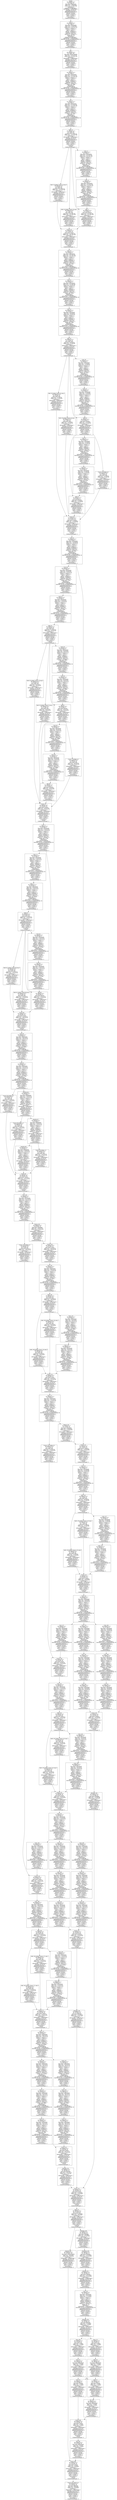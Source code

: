 digraph cnn_tree {
images [shape=box, label="images\n net segment id: 0\n id: 0 type: 45\ntype name: Preprocess\n input size: 1*3*640*640\n output size: 1*3*640*640\n reportFlag: 0\n preprocessMergeFlag: 1\n inBondType: 1 outBondType: 1\n dataType: U8_S8_S8\n alignedInputDataSize: 0\n alignedOutputDataSize: 0\n InDcmp: OutCmp: \n inM2M: 0 outM2M: 0\n inDdr: 0 outDdr: 0\n inS2S: 0 outS2S: 0\n FusionFlag: 0\nCubeEltwiseMerged : 0"];
images -> Conv_0;
Conv_0 [shape=box, label="Conv_0\n net segment id: 0\n id: 1 type: 0\ntype name: Convolution\n input size: 1*3*640*640\n output size: 1*16*320*320\n kernel_h: 3 kernel_w: 3\n stride_h: 2 stride_w: 2\n pad_h: 1 pad_w: 1\n padUp: 1 padDown: 0\n padLeft: 1 padRight: 0\n padMode: const_zero\n dilation_h: 1 dilation_w: 1\n weight size: 432\n reportFlag: 0\n preprocessMergeFlag: 1\n inBondType: 1 outBondType: 1\n dataType: S8_S8_S8 weightDataType: S8\n alignedInputDataSize: 0\n alignedOutputDataSize: 0\n InDcmp: OutCmp: \n inM2M: 0 outM2M: 0\n inDdr: 0 outDdr: 0\n inS2S: 0 outS2S: 0\n FusionFlag: 0\nCubeEltwiseMerged : 0"];
Conv_0 -> Mul_2;
Mul_2 [shape=box, label="Mul_2\n net segment id: 0\n id: 2 type: 146\ntype name: VectorCombine\n input size: 1*16*320*320\n output size: 1*16*320*320\n reportFlag: 0\n inBondType: 1 outBondType: 1\n dataType: S8_FP16_S8\n alignedInputDataSize: 0\n alignedOutputDataSize: 0\n InDcmp: OutCmp: \n inM2M: 0 outM2M: 0\n inDdr: 0 outDdr: 0\n inS2S: 0 outS2S: 0\n FusionFlag: 0\nCubeEltwiseMerged : 0"];
Mul_2 -> Conv_3;
Conv_3 [shape=box, label="Conv_3\n net segment id: 0\n id: 3 type: 0\ntype name: Convolution\n input size: 1*16*320*320\n output size: 1*32*160*160\n kernel_h: 3 kernel_w: 3\n stride_h: 2 stride_w: 2\n pad_h: 1 pad_w: 1\n padUp: 1 padDown: 0\n padLeft: 1 padRight: 0\n padMode: const_zero\n dilation_h: 1 dilation_w: 1\n weight size: 4608\n reportFlag: 0\n SwishMergeFlag\n inBondType: 1 outBondType: 1\n dataType: S8_S8_S8 weightDataType: S8\n alignedInputDataSize: 0\n alignedOutputDataSize: 0\n InDcmp: OutCmp: \n inM2M: 0 outM2M: 0\n inDdr: 0 outDdr: 0\n inS2S: 0 outS2S: 0\n FusionFlag: 0\nCubeEltwiseMerged : 0"];
Conv_3 -> Conv_6;
Conv_6 [shape=box, label="Conv_6\n net segment id: 0\n id: 4 type: 0\ntype name: Convolution\n input size: 1*32*160*160\n output size: 1*32*160*160\n kernel_h: 1 kernel_w: 1\n stride_h: 1 stride_w: 1\n pad_h: 0 pad_w: 0\n padUp: 0 padDown: 0\n padLeft: 0 padRight: 0\n padMode: const_zero\n dilation_h: 1 dilation_w: 1\n weight size: 1024\n reportFlag: 0\n SwishMergeFlag\n inBondType: 1 outBondType: 1\n dataType: S8_S8_S8 weightDataType: S8\n alignedInputDataSize: 0\n alignedOutputDataSize: 0\n InDcmp: OutCmp: \n inM2M: 0 outM2M: 0\n inDdr: 0 outDdr: 0\n inS2S: 0 outS2S: 0\n FusionFlag: 0\nCubeEltwiseMerged : 0"];
Conv_6 -> Split_10;
Split_10 [shape=box, label="Split_10\n net segment id: 0\n id: 5 type: 36\ntype name: Slice\n input size: 1*32*160*160\n output size: 1*16*160*160\n reportFlag: 0\n inBondType: 1 outBondType: 1\n dataType: S8_S8_S8\n alignedInputDataSize: 0\n alignedOutputDataSize: 0\n InDcmp: OutCmp: \n inM2M: 0 outM2M: 0\n inDdr: 0 outDdr: 0\n inS2S: 0 outS2S: 0\n FusionFlag: 0\n noninst\nCubeEltwiseMerged : 0"];
Split_10 -> Split_10_bridge_Concat_18_nop_0;
Split_10 -> Split_10_bridge_Concat_18_nop_1;
Split_10 -> Conv_11;
Split_10 -> Add_17;
Split_10_bridge_Concat_18_nop_0 [shape=box, label="Split_10_bridge_Concat_18_nop_0\n net segment id: 0\n id: 6 type: 48\ntype name: Nop\n input size: 1*16*160*160\n output size: 1*16*160*160\n reportFlag: 0\n inBondType: 1 outBondType: 1\n dataType: S8_S8_S8\n alignedInputDataSize: 0\n alignedOutputDataSize: 0\n InDcmp: OutCmp: \n inM2M: 0 outM2M: 0\n inDdr: 0 outDdr: 0\n inS2S: 0 outS2S: 0\n FusionFlag: 0\nCubeEltwiseMerged : 0"];
Split_10_bridge_Concat_18_nop_0 -> Concat_18;
Split_10_bridge_Concat_18_nop_1 [shape=box, label="Split_10_bridge_Concat_18_nop_1\n net segment id: 0\n id: 7 type: 48\ntype name: Nop\n input size: 1*16*160*160\n output size: 1*16*160*160\n reportFlag: 0\n inBondType: 1 outBondType: 1\n dataType: S8_S8_S8\n alignedInputDataSize: 0\n alignedOutputDataSize: 0\n InDcmp: OutCmp: \n inM2M: 0 outM2M: 0\n inDdr: 0 outDdr: 0\n inS2S: 0 outS2S: 0\n FusionFlag: 0\nCubeEltwiseMerged : 0"];
Split_10_bridge_Concat_18_nop_1 -> Concat_18;
Conv_11 [shape=box, label="Conv_11\n net segment id: 0\n id: 8 type: 0\ntype name: Convolution\n input size: 1*16*160*160\n output size: 1*16*160*160\n kernel_h: 3 kernel_w: 3\n stride_h: 1 stride_w: 1\n pad_h: 1 pad_w: 1\n padUp: 1 padDown: 1\n padLeft: 1 padRight: 1\n padMode: const_zero\n dilation_h: 1 dilation_w: 1\n weight size: 2304\n reportFlag: 0\n SwishMergeFlag\n inBondType: 1 outBondType: 1\n dataType: S8_S8_S8 weightDataType: S8\n alignedInputDataSize: 0\n alignedOutputDataSize: 0\n InDcmp: OutCmp: \n inM2M: 0 outM2M: 0\n inDdr: 0 outDdr: 0\n inS2S: 0 outS2S: 0\n FusionFlag: 0\nCubeEltwiseMerged : 0"];
Conv_11 -> Conv_14;
Conv_14 [shape=box, label="Conv_14\n net segment id: 0\n id: 9 type: 0\ntype name: Convolution\n input size: 1*16*160*160\n output size: 1*16*160*160\n kernel_h: 3 kernel_w: 3\n stride_h: 1 stride_w: 1\n pad_h: 1 pad_w: 1\n padUp: 1 padDown: 1\n padLeft: 1 padRight: 1\n padMode: const_zero\n dilation_h: 1 dilation_w: 1\n weight size: 2304\n reportFlag: 0\n SwishMergeFlag\n inBondType: 1 outBondType: 1\n dataType: S8_S8_S8 weightDataType: S8\n alignedInputDataSize: 0\n alignedOutputDataSize: 0\n InDcmp: OutCmp: \n inM2M: 0 outM2M: 0\n inDdr: 0 outDdr: 0\n inS2S: 0 outS2S: 0\n FusionFlag: 0\nCubeEltwiseMerged : 0"];
Conv_14 -> Add_17;
Add_17 [shape=box, label="Add_17\n net segment id: 0\n id: 10 type: 27\ntype name: Eltwise\n input size: 1*16*160*160\n output size: 1*16*160*160\n reportFlag: 0\n inBondType: 1 outBondType: 1\n dataType: S8_S8_S8\n alignedInputDataSize: 0\n alignedOutputDataSize: 0\n InDcmp: OutCmp: \n inM2M: 0 outM2M: 0\n inDdr: 0 outDdr: 0\n inS2S: 0 outS2S: 0\n FusionFlag: 0\nCubeEltwiseMerged : 0"];
Add_17 -> Concat_18;
Concat_18 [shape=box, label="Concat_18\n net segment id: 0\n id: 11 type: 38\ntype name: Concat\n input size: 1*16*160*160\n output size: 1*48*160*160\n reportFlag: 0\n inBondType: 1 outBondType: 1\n dataType: S8_S8_S8\n alignedInputDataSize: 0\n alignedOutputDataSize: 0\n InDcmp: OutCmp: \n inM2M: 0 outM2M: 0\n inDdr: 0 outDdr: 0\n inS2S: 0 outS2S: 0\n FusionFlag: 0\n noninst\nCubeEltwiseMerged : 0"];
Concat_18 -> Conv_19;
Conv_19 [shape=box, label="Conv_19\n net segment id: 0\n id: 12 type: 0\ntype name: Convolution\n input size: 1*48*160*160\n output size: 1*32*160*160\n kernel_h: 1 kernel_w: 1\n stride_h: 1 stride_w: 1\n pad_h: 0 pad_w: 0\n padUp: 0 padDown: 0\n padLeft: 0 padRight: 0\n padMode: const_zero\n dilation_h: 1 dilation_w: 1\n weight size: 1536\n reportFlag: 0\n SwishMergeFlag\n inBondType: 1 outBondType: 1\n dataType: S8_S8_S8 weightDataType: S8\n alignedInputDataSize: 0\n alignedOutputDataSize: 0\n InDcmp: OutCmp: \n inM2M: 0 outM2M: 0\n inDdr: 0 outDdr: 0\n inS2S: 0 outS2S: 0\n FusionFlag: 0\nCubeEltwiseMerged : 0"];
Conv_19 -> Conv_22;
Conv_22 [shape=box, label="Conv_22\n net segment id: 0\n id: 13 type: 0\ntype name: Convolution\n input size: 1*32*160*160\n output size: 1*64*80*80\n kernel_h: 3 kernel_w: 3\n stride_h: 2 stride_w: 2\n pad_h: 1 pad_w: 1\n padUp: 1 padDown: 0\n padLeft: 1 padRight: 0\n padMode: const_zero\n dilation_h: 1 dilation_w: 1\n weight size: 18432\n reportFlag: 0\n SwishMergeFlag\n inBondType: 1 outBondType: 1\n dataType: S8_S8_S8 weightDataType: S8\n alignedInputDataSize: 0\n alignedOutputDataSize: 0\n InDcmp: OutCmp: \n inM2M: 0 outM2M: 0\n inDdr: 0 outDdr: 0\n inS2S: 0 outS2S: 0\n FusionFlag: 0\nCubeEltwiseMerged : 0"];
Conv_22 -> Conv_25;
Conv_25 [shape=box, label="Conv_25\n net segment id: 0\n id: 14 type: 0\ntype name: Convolution\n input size: 1*64*80*80\n output size: 1*64*80*80\n kernel_h: 1 kernel_w: 1\n stride_h: 1 stride_w: 1\n pad_h: 0 pad_w: 0\n padUp: 0 padDown: 0\n padLeft: 0 padRight: 0\n padMode: const_zero\n dilation_h: 1 dilation_w: 1\n weight size: 4096\n reportFlag: 0\n SwishMergeFlag\n inBondType: 1 outBondType: 1\n dataType: S8_S8_S8 weightDataType: S8\n alignedInputDataSize: 0\n alignedOutputDataSize: 0\n InDcmp: OutCmp: \n inM2M: 0 outM2M: 0\n inDdr: 0 outDdr: 0\n inS2S: 0 outS2S: 0\n FusionFlag: 0\nCubeEltwiseMerged : 0"];
Conv_25 -> Split_29;
Split_29 [shape=box, label="Split_29\n net segment id: 0\n id: 15 type: 36\ntype name: Slice\n input size: 1*64*80*80\n output size: 1*32*80*80\n reportFlag: 0\n inBondType: 1 outBondType: 1\n dataType: S8_S8_S8\n alignedInputDataSize: 0\n alignedOutputDataSize: 0\n InDcmp: OutCmp: \n inM2M: 0 outM2M: 0\n inDdr: 0 outDdr: 0\n inS2S: 0 outS2S: 0\n FusionFlag: 0\n noninst\nCubeEltwiseMerged : 0"];
Split_29 -> Split_29_bridge_Concat_44_nop_0;
Split_29 -> Split_29_bridge_Concat_44_nop_1;
Split_29 -> Conv_30;
Split_29 -> Add_36;
Split_29_bridge_Concat_44_nop_0 [shape=box, label="Split_29_bridge_Concat_44_nop_0\n net segment id: 0\n id: 16 type: 48\ntype name: Nop\n input size: 1*32*80*80\n output size: 1*32*80*80\n reportFlag: 0\n inBondType: 1 outBondType: 1\n dataType: S8_S8_S8\n alignedInputDataSize: 0\n alignedOutputDataSize: 0\n InDcmp: OutCmp: \n inM2M: 0 outM2M: 0\n inDdr: 0 outDdr: 0\n inS2S: 0 outS2S: 0\n FusionFlag: 0\nCubeEltwiseMerged : 0"];
Split_29_bridge_Concat_44_nop_0 -> Concat_44;
Split_29_bridge_Concat_44_nop_1 [shape=box, label="Split_29_bridge_Concat_44_nop_1\n net segment id: 0\n id: 17 type: 48\ntype name: Nop\n input size: 1*32*80*80\n output size: 1*32*80*80\n reportFlag: 0\n inBondType: 1 outBondType: 1\n dataType: S8_S8_S8\n alignedInputDataSize: 0\n alignedOutputDataSize: 0\n InDcmp: OutCmp: \n inM2M: 0 outM2M: 0\n inDdr: 0 outDdr: 0\n inS2S: 0 outS2S: 0\n FusionFlag: 0\nCubeEltwiseMerged : 0"];
Split_29_bridge_Concat_44_nop_1 -> Concat_44;
Conv_30 [shape=box, label="Conv_30\n net segment id: 0\n id: 18 type: 0\ntype name: Convolution\n input size: 1*32*80*80\n output size: 1*32*80*80\n kernel_h: 3 kernel_w: 3\n stride_h: 1 stride_w: 1\n pad_h: 1 pad_w: 1\n padUp: 1 padDown: 1\n padLeft: 1 padRight: 1\n padMode: const_zero\n dilation_h: 1 dilation_w: 1\n weight size: 9216\n reportFlag: 0\n SwishMergeFlag\n inBondType: 1 outBondType: 1\n dataType: S8_S8_S8 weightDataType: S8\n alignedInputDataSize: 0\n alignedOutputDataSize: 0\n InDcmp: OutCmp: \n inM2M: 0 outM2M: 0\n inDdr: 0 outDdr: 0\n inS2S: 0 outS2S: 0\n FusionFlag: 0\nCubeEltwiseMerged : 0"];
Conv_30 -> Conv_33;
Conv_33 [shape=box, label="Conv_33\n net segment id: 0\n id: 19 type: 0\ntype name: Convolution\n input size: 1*32*80*80\n output size: 1*32*80*80\n kernel_h: 3 kernel_w: 3\n stride_h: 1 stride_w: 1\n pad_h: 1 pad_w: 1\n padUp: 1 padDown: 1\n padLeft: 1 padRight: 1\n padMode: const_zero\n dilation_h: 1 dilation_w: 1\n weight size: 9216\n reportFlag: 0\n SwishMergeFlag\n inBondType: 1 outBondType: 1\n dataType: S8_S8_S8 weightDataType: S8\n alignedInputDataSize: 0\n alignedOutputDataSize: 0\n InDcmp: OutCmp: \n inM2M: 0 outM2M: 0\n inDdr: 0 outDdr: 0\n inS2S: 0 outS2S: 0\n FusionFlag: 0\nCubeEltwiseMerged : 0"];
Conv_33 -> Add_36;
Add_36 [shape=box, label="Add_36\n net segment id: 0\n id: 20 type: 27\ntype name: Eltwise\n input size: 1*32*80*80\n output size: 1*32*80*80\n reportFlag: 0\n inBondType: 1 outBondType: 1\n dataType: S8_S8_S8\n alignedInputDataSize: 0\n alignedOutputDataSize: 0\n InDcmp: OutCmp: \n inM2M: 0 outM2M: 0\n inDdr: 0 outDdr: 0\n inS2S: 0 outS2S: 0\n FusionFlag: 0\nCubeEltwiseMerged : 0"];
Add_36 -> Conv_37;
Add_36 -> Add_43;
Add_36 -> Concat_44_bridge_0_0;
Conv_37 [shape=box, label="Conv_37\n net segment id: 0\n id: 21 type: 0\ntype name: Convolution\n input size: 1*32*80*80\n output size: 1*32*80*80\n kernel_h: 3 kernel_w: 3\n stride_h: 1 stride_w: 1\n pad_h: 1 pad_w: 1\n padUp: 1 padDown: 1\n padLeft: 1 padRight: 1\n padMode: const_zero\n dilation_h: 1 dilation_w: 1\n weight size: 9216\n reportFlag: 0\n SwishMergeFlag\n inBondType: 1 outBondType: 1\n dataType: S8_S8_S8 weightDataType: S8\n alignedInputDataSize: 0\n alignedOutputDataSize: 0\n InDcmp: OutCmp: \n inM2M: 0 outM2M: 0\n inDdr: 0 outDdr: 0\n inS2S: 0 outS2S: 0\n FusionFlag: 0\nCubeEltwiseMerged : 0"];
Conv_37 -> Conv_40;
Conv_40 [shape=box, label="Conv_40\n net segment id: 0\n id: 22 type: 0\ntype name: Convolution\n input size: 1*32*80*80\n output size: 1*32*80*80\n kernel_h: 3 kernel_w: 3\n stride_h: 1 stride_w: 1\n pad_h: 1 pad_w: 1\n padUp: 1 padDown: 1\n padLeft: 1 padRight: 1\n padMode: const_zero\n dilation_h: 1 dilation_w: 1\n weight size: 9216\n reportFlag: 0\n SwishMergeFlag\n inBondType: 1 outBondType: 1\n dataType: S8_S8_S8 weightDataType: S8\n alignedInputDataSize: 0\n alignedOutputDataSize: 0\n InDcmp: OutCmp: \n inM2M: 0 outM2M: 0\n inDdr: 0 outDdr: 0\n inS2S: 0 outS2S: 0\n FusionFlag: 0\nCubeEltwiseMerged : 0"];
Conv_40 -> Add_43;
Add_43 [shape=box, label="Add_43\n net segment id: 0\n id: 23 type: 27\ntype name: Eltwise\n input size: 1*32*80*80\n output size: 1*32*80*80\n reportFlag: 0\n inBondType: 1 outBondType: 1\n dataType: S8_S8_S8\n alignedInputDataSize: 0\n alignedOutputDataSize: 0\n InDcmp: OutCmp: \n inM2M: 0 outM2M: 0\n inDdr: 0 outDdr: 0\n inS2S: 0 outS2S: 0\n FusionFlag: 0\nCubeEltwiseMerged : 0"];
Add_43 -> Concat_44;
Concat_44_bridge_0_0 [shape=box, label="Concat_44_bridge_0_0\n net segment id: 0\n id: 24 type: 48\ntype name: Nop\n input size: 1*32*80*80\n output size: 1*32*80*80\n reportFlag: 0\n inBondType: 1 outBondType: 1\n dataType: S8_S8_S8\n alignedInputDataSize: 0\n alignedOutputDataSize: 0\n InDcmp: OutCmp: \n inM2M: 0 outM2M: 0\n inDdr: 0 outDdr: 0\n inS2S: 0 outS2S: 0\n FusionFlag: 0\nCubeEltwiseMerged : 0"];
Concat_44_bridge_0_0 -> Concat_44;
Concat_44 [shape=box, label="Concat_44\n net segment id: 0\n id: 25 type: 38\ntype name: Concat\n input size: 1*32*80*80\n output size: 1*128*80*80\n reportFlag: 0\n inBondType: 1 outBondType: 1\n dataType: S8_S8_S8\n alignedInputDataSize: 0\n alignedOutputDataSize: 0\n InDcmp: OutCmp: \n inM2M: 0 outM2M: 0\n inDdr: 0 outDdr: 0\n inS2S: 0 outS2S: 0\n FusionFlag: 0\n noninst\nCubeEltwiseMerged : 0"];
Concat_44 -> Conv_45;
Conv_45 [shape=box, label="Conv_45\n net segment id: 0\n id: 26 type: 0\ntype name: Convolution\n input size: 1*128*80*80\n output size: 1*64*80*80\n kernel_h: 1 kernel_w: 1\n stride_h: 1 stride_w: 1\n pad_h: 0 pad_w: 0\n padUp: 0 padDown: 0\n padLeft: 0 padRight: 0\n padMode: const_zero\n dilation_h: 1 dilation_w: 1\n weight size: 8192\n reportFlag: 0\n SwishMergeFlag\n inBondType: 1 outBondType: 1\n dataType: S8_S8_S8 weightDataType: S8\n alignedInputDataSize: 0\n alignedOutputDataSize: 0\n InDcmp: OutCmp: \n inM2M: 0 outM2M: 0\n inDdr: 0 outDdr: 0\n inS2S: 0 outS2S: 0\n FusionFlag: 0\nCubeEltwiseMerged : 0"];
Conv_45 -> Conv_48;
Conv_45 -> Concat_121;
Conv_48 [shape=box, label="Conv_48\n net segment id: 0\n id: 27 type: 0\ntype name: Convolution\n input size: 1*64*80*80\n output size: 1*128*40*40\n kernel_h: 3 kernel_w: 3\n stride_h: 2 stride_w: 2\n pad_h: 1 pad_w: 1\n padUp: 1 padDown: 0\n padLeft: 1 padRight: 0\n padMode: const_zero\n dilation_h: 1 dilation_w: 1\n weight size: 73728\n reportFlag: 0\n SwishMergeFlag\n inBondType: 1 outBondType: 1\n dataType: S8_S8_S8 weightDataType: S8\n alignedInputDataSize: 0\n alignedOutputDataSize: 0\n InDcmp: OutCmp: \n inM2M: 0 outM2M: 0\n inDdr: 0 outDdr: 0\n inS2S: 0 outS2S: 0\n FusionFlag: 0\nCubeEltwiseMerged : 0"];
Conv_48 -> Conv_51;
Conv_51 [shape=box, label="Conv_51\n net segment id: 0\n id: 28 type: 0\ntype name: Convolution\n input size: 1*128*40*40\n output size: 1*128*40*40\n kernel_h: 1 kernel_w: 1\n stride_h: 1 stride_w: 1\n pad_h: 0 pad_w: 0\n padUp: 0 padDown: 0\n padLeft: 0 padRight: 0\n padMode: const_zero\n dilation_h: 1 dilation_w: 1\n weight size: 16384\n reportFlag: 0\n SwishMergeFlag\n inBondType: 1 outBondType: 1\n dataType: S8_S8_S8 weightDataType: S8\n alignedInputDataSize: 0\n alignedOutputDataSize: 0\n InDcmp: OutCmp: \n inM2M: 0 outM2M: 0\n inDdr: 0 outDdr: 0\n inS2S: 0 outS2S: 0\n FusionFlag: 0\nCubeEltwiseMerged : 0"];
Conv_51 -> Split_55;
Split_55 [shape=box, label="Split_55\n net segment id: 0\n id: 29 type: 36\ntype name: Slice\n input size: 1*128*40*40\n output size: 1*64*40*40\n reportFlag: 0\n inBondType: 1 outBondType: 1\n dataType: S8_S8_S8\n alignedInputDataSize: 0\n alignedOutputDataSize: 0\n InDcmp: OutCmp: \n inM2M: 0 outM2M: 0\n inDdr: 0 outDdr: 0\n inS2S: 0 outS2S: 0\n FusionFlag: 0\n noninst\nCubeEltwiseMerged : 0"];
Split_55 -> Split_55_bridge_Concat_70_nop_0;
Split_55 -> Split_55_bridge_Concat_70_nop_1;
Split_55 -> Conv_56;
Split_55 -> Add_62;
Split_55_bridge_Concat_70_nop_0 [shape=box, label="Split_55_bridge_Concat_70_nop_0\n net segment id: 0\n id: 30 type: 48\ntype name: Nop\n input size: 1*64*40*40\n output size: 1*64*40*40\n reportFlag: 0\n inBondType: 1 outBondType: 1\n dataType: S8_S8_S8\n alignedInputDataSize: 0\n alignedOutputDataSize: 0\n InDcmp: OutCmp: \n inM2M: 0 outM2M: 0\n inDdr: 0 outDdr: 0\n inS2S: 0 outS2S: 0\n FusionFlag: 0\nCubeEltwiseMerged : 0"];
Split_55_bridge_Concat_70_nop_0 -> Concat_70;
Split_55_bridge_Concat_70_nop_1 [shape=box, label="Split_55_bridge_Concat_70_nop_1\n net segment id: 0\n id: 31 type: 48\ntype name: Nop\n input size: 1*64*40*40\n output size: 1*64*40*40\n reportFlag: 0\n inBondType: 1 outBondType: 1\n dataType: S8_S8_S8\n alignedInputDataSize: 0\n alignedOutputDataSize: 0\n InDcmp: OutCmp: \n inM2M: 0 outM2M: 0\n inDdr: 0 outDdr: 0\n inS2S: 0 outS2S: 0\n FusionFlag: 0\nCubeEltwiseMerged : 0"];
Split_55_bridge_Concat_70_nop_1 -> Concat_70;
Conv_56 [shape=box, label="Conv_56\n net segment id: 0\n id: 32 type: 0\ntype name: Convolution\n input size: 1*64*40*40\n output size: 1*64*40*40\n kernel_h: 3 kernel_w: 3\n stride_h: 1 stride_w: 1\n pad_h: 1 pad_w: 1\n padUp: 1 padDown: 1\n padLeft: 1 padRight: 1\n padMode: const_zero\n dilation_h: 1 dilation_w: 1\n weight size: 36864\n reportFlag: 0\n SwishMergeFlag\n inBondType: 1 outBondType: 1\n dataType: S8_S8_S8 weightDataType: S8\n alignedInputDataSize: 0\n alignedOutputDataSize: 0\n InDcmp: OutCmp: \n inM2M: 0 outM2M: 0\n inDdr: 0 outDdr: 0\n inS2S: 0 outS2S: 0\n FusionFlag: 0\nCubeEltwiseMerged : 0"];
Conv_56 -> Conv_59;
Conv_59 [shape=box, label="Conv_59\n net segment id: 0\n id: 33 type: 0\ntype name: Convolution\n input size: 1*64*40*40\n output size: 1*64*40*40\n kernel_h: 3 kernel_w: 3\n stride_h: 1 stride_w: 1\n pad_h: 1 pad_w: 1\n padUp: 1 padDown: 1\n padLeft: 1 padRight: 1\n padMode: const_zero\n dilation_h: 1 dilation_w: 1\n weight size: 36864\n reportFlag: 0\n SwishMergeFlag\n inBondType: 1 outBondType: 1\n dataType: S8_S8_S8 weightDataType: S8\n alignedInputDataSize: 0\n alignedOutputDataSize: 0\n InDcmp: OutCmp: \n inM2M: 0 outM2M: 0\n inDdr: 0 outDdr: 0\n inS2S: 0 outS2S: 0\n FusionFlag: 0\nCubeEltwiseMerged : 0"];
Conv_59 -> Add_62;
Add_62 [shape=box, label="Add_62\n net segment id: 0\n id: 34 type: 27\ntype name: Eltwise\n input size: 1*64*40*40\n output size: 1*64*40*40\n reportFlag: 0\n inBondType: 1 outBondType: 1\n dataType: S8_S8_S8\n alignedInputDataSize: 0\n alignedOutputDataSize: 0\n InDcmp: OutCmp: \n inM2M: 0 outM2M: 0\n inDdr: 0 outDdr: 0\n inS2S: 0 outS2S: 0\n FusionFlag: 0\nCubeEltwiseMerged : 0"];
Add_62 -> Conv_63;
Add_62 -> Add_69;
Add_62 -> Concat_70_bridge_0_0;
Conv_63 [shape=box, label="Conv_63\n net segment id: 0\n id: 35 type: 0\ntype name: Convolution\n input size: 1*64*40*40\n output size: 1*64*40*40\n kernel_h: 3 kernel_w: 3\n stride_h: 1 stride_w: 1\n pad_h: 1 pad_w: 1\n padUp: 1 padDown: 1\n padLeft: 1 padRight: 1\n padMode: const_zero\n dilation_h: 1 dilation_w: 1\n weight size: 36864\n reportFlag: 0\n SwishMergeFlag\n inBondType: 1 outBondType: 1\n dataType: S8_S8_S8 weightDataType: S8\n alignedInputDataSize: 0\n alignedOutputDataSize: 0\n InDcmp: OutCmp: \n inM2M: 0 outM2M: 0\n inDdr: 0 outDdr: 0\n inS2S: 0 outS2S: 0\n FusionFlag: 0\nCubeEltwiseMerged : 0"];
Conv_63 -> Conv_66;
Conv_66 [shape=box, label="Conv_66\n net segment id: 0\n id: 36 type: 0\ntype name: Convolution\n input size: 1*64*40*40\n output size: 1*64*40*40\n kernel_h: 3 kernel_w: 3\n stride_h: 1 stride_w: 1\n pad_h: 1 pad_w: 1\n padUp: 1 padDown: 1\n padLeft: 1 padRight: 1\n padMode: const_zero\n dilation_h: 1 dilation_w: 1\n weight size: 36864\n reportFlag: 0\n SwishMergeFlag\n inBondType: 1 outBondType: 1\n dataType: S8_S8_S8 weightDataType: S8\n alignedInputDataSize: 0\n alignedOutputDataSize: 0\n InDcmp: OutCmp: \n inM2M: 0 outM2M: 0\n inDdr: 0 outDdr: 0\n inS2S: 0 outS2S: 0\n FusionFlag: 0\nCubeEltwiseMerged : 0"];
Conv_66 -> Add_69;
Add_69 [shape=box, label="Add_69\n net segment id: 0\n id: 37 type: 27\ntype name: Eltwise\n input size: 1*64*40*40\n output size: 1*64*40*40\n reportFlag: 0\n inBondType: 1 outBondType: 1\n dataType: S8_S8_S8\n alignedInputDataSize: 0\n alignedOutputDataSize: 0\n InDcmp: OutCmp: \n inM2M: 0 outM2M: 0\n inDdr: 0 outDdr: 0\n inS2S: 0 outS2S: 0\n FusionFlag: 0\nCubeEltwiseMerged : 0"];
Add_69 -> Concat_70;
Concat_70_bridge_0_0 [shape=box, label="Concat_70_bridge_0_0\n net segment id: 0\n id: 38 type: 48\ntype name: Nop\n input size: 1*64*40*40\n output size: 1*64*40*40\n reportFlag: 0\n inBondType: 1 outBondType: 1\n dataType: S8_S8_S8\n alignedInputDataSize: 0\n alignedOutputDataSize: 0\n InDcmp: OutCmp: \n inM2M: 0 outM2M: 0\n inDdr: 0 outDdr: 0\n inS2S: 0 outS2S: 0\n FusionFlag: 0\nCubeEltwiseMerged : 0"];
Concat_70_bridge_0_0 -> Concat_70;
Concat_70 [shape=box, label="Concat_70\n net segment id: 0\n id: 39 type: 38\ntype name: Concat\n input size: 1*64*40*40\n output size: 1*256*40*40\n reportFlag: 0\n inBondType: 1 outBondType: 1\n dataType: S8_S8_S8\n alignedInputDataSize: 0\n alignedOutputDataSize: 0\n InDcmp: OutCmp: \n inM2M: 0 outM2M: 0\n inDdr: 0 outDdr: 0\n inS2S: 0 outS2S: 0\n FusionFlag: 0\n noninst\nCubeEltwiseMerged : 0"];
Concat_70 -> Conv_71;
Conv_71 [shape=box, label="Conv_71\n net segment id: 0\n id: 40 type: 0\ntype name: Convolution\n input size: 1*256*40*40\n output size: 1*128*40*40\n kernel_h: 1 kernel_w: 1\n stride_h: 1 stride_w: 1\n pad_h: 0 pad_w: 0\n padUp: 0 padDown: 0\n padLeft: 0 padRight: 0\n padMode: const_zero\n dilation_h: 1 dilation_w: 1\n weight size: 32768\n reportFlag: 0\n SwishMergeFlag\n inBondType: 1 outBondType: 1\n dataType: S8_S8_S8 weightDataType: S8\n alignedInputDataSize: 0\n alignedOutputDataSize: 0\n InDcmp: OutCmp: \n inM2M: 0 outM2M: 0\n inDdr: 0 outDdr: 0\n inS2S: 0 outS2S: 0\n FusionFlag: 0\nCubeEltwiseMerged : 0"];
Conv_71 -> Conv_74;
Conv_71 -> Concat_104;
Conv_74 [shape=box, label="Conv_74\n net segment id: 0\n id: 41 type: 0\ntype name: Convolution\n input size: 1*128*40*40\n output size: 1*256*20*20\n kernel_h: 3 kernel_w: 3\n stride_h: 2 stride_w: 2\n pad_h: 1 pad_w: 1\n padUp: 1 padDown: 0\n padLeft: 1 padRight: 0\n padMode: const_zero\n dilation_h: 1 dilation_w: 1\n weight size: 294912\n reportFlag: 0\n SwishMergeFlag\n inBondType: 1 outBondType: 1\n dataType: S8_S8_S8 weightDataType: S8\n alignedInputDataSize: 0\n alignedOutputDataSize: 0\n InDcmp: OutCmp: \n inM2M: 0 outM2M: 0\n inDdr: 0 outDdr: 0\n inS2S: 0 outS2S: 0\n FusionFlag: 0\nCubeEltwiseMerged : 0"];
Conv_74 -> Conv_77;
Conv_77 [shape=box, label="Conv_77\n net segment id: 0\n id: 42 type: 0\ntype name: Convolution\n input size: 1*256*20*20\n output size: 1*256*20*20\n kernel_h: 1 kernel_w: 1\n stride_h: 1 stride_w: 1\n pad_h: 0 pad_w: 0\n padUp: 0 padDown: 0\n padLeft: 0 padRight: 0\n padMode: const_zero\n dilation_h: 1 dilation_w: 1\n weight size: 65536\n reportFlag: 0\n SwishMergeFlag\n inBondType: 1 outBondType: 1\n dataType: S8_S8_S8 weightDataType: S8\n alignedInputDataSize: 0\n alignedOutputDataSize: 0\n InDcmp: OutCmp: \n inM2M: 0 outM2M: 0\n inDdr: 0 outDdr: 0\n inS2S: 0 outS2S: 0\n FusionFlag: 0\nCubeEltwiseMerged : 0"];
Conv_77 -> Split_81;
Split_81 [shape=box, label="Split_81\n net segment id: 0\n id: 43 type: 36\ntype name: Slice\n input size: 1*256*20*20\n output size: 1*128*20*20\n reportFlag: 0\n inBondType: 1 outBondType: 1\n dataType: S8_S8_S8\n alignedInputDataSize: 0\n alignedOutputDataSize: 0\n InDcmp: OutCmp: \n inM2M: 0 outM2M: 0\n inDdr: 0 outDdr: 0\n inS2S: 0 outS2S: 0\n FusionFlag: 0\n noninst\nCubeEltwiseMerged : 0"];
Split_81 -> Split_81_bridge_Concat_89_nop_0;
Split_81 -> Split_81_bridge_Concat_89_nop_1;
Split_81 -> Conv_82;
Split_81 -> Add_88;
Split_81_bridge_Concat_89_nop_0 [shape=box, label="Split_81_bridge_Concat_89_nop_0\n net segment id: 0\n id: 44 type: 48\ntype name: Nop\n input size: 1*128*20*20\n output size: 1*128*20*20\n reportFlag: 0\n inBondType: 1 outBondType: 1\n dataType: S8_S8_S8\n alignedInputDataSize: 0\n alignedOutputDataSize: 0\n InDcmp: OutCmp: \n inM2M: 0 outM2M: 0\n inDdr: 0 outDdr: 0\n inS2S: 0 outS2S: 0\n FusionFlag: 0\nCubeEltwiseMerged : 0"];
Split_81_bridge_Concat_89_nop_0 -> Concat_89;
Split_81_bridge_Concat_89_nop_1 [shape=box, label="Split_81_bridge_Concat_89_nop_1\n net segment id: 0\n id: 45 type: 48\ntype name: Nop\n input size: 1*128*20*20\n output size: 1*128*20*20\n reportFlag: 0\n inBondType: 1 outBondType: 1\n dataType: S8_S8_S8\n alignedInputDataSize: 0\n alignedOutputDataSize: 0\n InDcmp: OutCmp: \n inM2M: 0 outM2M: 0\n inDdr: 0 outDdr: 0\n inS2S: 0 outS2S: 0\n FusionFlag: 0\nCubeEltwiseMerged : 0"];
Split_81_bridge_Concat_89_nop_1 -> Concat_89;
Conv_82 [shape=box, label="Conv_82\n net segment id: 0\n id: 46 type: 0\ntype name: Convolution\n input size: 1*128*20*20\n output size: 1*128*20*20\n kernel_h: 3 kernel_w: 3\n stride_h: 1 stride_w: 1\n pad_h: 1 pad_w: 1\n padUp: 1 padDown: 1\n padLeft: 1 padRight: 1\n padMode: const_zero\n dilation_h: 1 dilation_w: 1\n weight size: 147456\n reportFlag: 0\n SwishMergeFlag\n inBondType: 1 outBondType: 1\n dataType: S8_S8_S8 weightDataType: S8\n alignedInputDataSize: 0\n alignedOutputDataSize: 0\n InDcmp: OutCmp: \n inM2M: 0 outM2M: 0\n inDdr: 0 outDdr: 0\n inS2S: 0 outS2S: 0\n FusionFlag: 0\nCubeEltwiseMerged : 0"];
Conv_82 -> Conv_85;
Conv_85 [shape=box, label="Conv_85\n net segment id: 0\n id: 47 type: 0\ntype name: Convolution\n input size: 1*128*20*20\n output size: 1*128*20*20\n kernel_h: 3 kernel_w: 3\n stride_h: 1 stride_w: 1\n pad_h: 1 pad_w: 1\n padUp: 1 padDown: 1\n padLeft: 1 padRight: 1\n padMode: const_zero\n dilation_h: 1 dilation_w: 1\n weight size: 147456\n reportFlag: 0\n SwishMergeFlag\n inBondType: 1 outBondType: 1\n dataType: S8_S8_S8 weightDataType: S8\n alignedInputDataSize: 0\n alignedOutputDataSize: 0\n InDcmp: OutCmp: \n inM2M: 0 outM2M: 0\n inDdr: 0 outDdr: 0\n inS2S: 0 outS2S: 0\n FusionFlag: 0\nCubeEltwiseMerged : 0"];
Conv_85 -> Add_88;
Add_88 [shape=box, label="Add_88\n net segment id: 0\n id: 48 type: 27\ntype name: Eltwise\n input size: 1*128*20*20\n output size: 1*128*20*20\n reportFlag: 0\n inBondType: 1 outBondType: 1\n dataType: S8_S8_S8\n alignedInputDataSize: 0\n alignedOutputDataSize: 0\n InDcmp: OutCmp: \n inM2M: 0 outM2M: 0\n inDdr: 0 outDdr: 0\n inS2S: 0 outS2S: 0\n FusionFlag: 0\nCubeEltwiseMerged : 0"];
Add_88 -> Concat_89;
Concat_89 [shape=box, label="Concat_89\n net segment id: 0\n id: 49 type: 38\ntype name: Concat\n input size: 1*128*20*20\n output size: 1*384*20*20\n reportFlag: 0\n inBondType: 1 outBondType: 1\n dataType: S8_S8_S8\n alignedInputDataSize: 0\n alignedOutputDataSize: 0\n InDcmp: OutCmp: \n inM2M: 0 outM2M: 0\n inDdr: 0 outDdr: 0\n inS2S: 0 outS2S: 0\n FusionFlag: 0\n noninst\nCubeEltwiseMerged : 0"];
Concat_89 -> Conv_90;
Conv_90 [shape=box, label="Conv_90\n net segment id: 0\n id: 50 type: 0\ntype name: Convolution\n input size: 1*384*20*20\n output size: 1*256*20*20\n kernel_h: 1 kernel_w: 1\n stride_h: 1 stride_w: 1\n pad_h: 0 pad_w: 0\n padUp: 0 padDown: 0\n padLeft: 0 padRight: 0\n padMode: const_zero\n dilation_h: 1 dilation_w: 1\n weight size: 98304\n reportFlag: 0\n SwishMergeFlag\n inBondType: 1 outBondType: 1\n dataType: S8_S8_S8 weightDataType: S8\n alignedInputDataSize: 0\n alignedOutputDataSize: 0\n InDcmp: OutCmp: \n inM2M: 0 outM2M: 0\n inDdr: 0 outDdr: 0\n inS2S: 0 outS2S: 0\n FusionFlag: 0\nCubeEltwiseMerged : 0"];
Conv_90 -> Conv_93;
Conv_93 [shape=box, label="Conv_93\n net segment id: 0\n id: 51 type: 0\ntype name: Convolution\n input size: 1*256*20*20\n output size: 1*128*20*20\n kernel_h: 1 kernel_w: 1\n stride_h: 1 stride_w: 1\n pad_h: 0 pad_w: 0\n padUp: 0 padDown: 0\n padLeft: 0 padRight: 0\n padMode: const_zero\n dilation_h: 1 dilation_w: 1\n weight size: 32768\n reportFlag: 0\n SwishMergeFlag\n inBondType: 1 outBondType: 1\n dataType: S8_S8_S8 weightDataType: S8\n alignedInputDataSize: 0\n alignedOutputDataSize: 0\n InDcmp: OutCmp: \n inM2M: 0 outM2M: 0\n inDdr: 0 outDdr: 0\n inS2S: 0 outS2S: 0\n FusionFlag: 0\nCubeEltwiseMerged : 0"];
Conv_93 -> MaxPool_96;
Conv_93 -> Concat_99_bridge_0_0;
MaxPool_96 [shape=box, label="MaxPool_96\n net segment id: 0\n id: 52 type: 3\ntype name: PoolingMax\n input size: 1*128*20*20\n output size: 1*128*20*20\n kernel_h: 5 kernel_w: 5\n stride_h: 1 stride_w: 1\n pad_h: 2 pad_w: 2\n padUp: 2 padDown: 2\n padLeft: 2 padRight: 2\n padMode: const_zero\n dilation_h: 1 dilation_w: 1\n reportFlag: 0\n inBondType: 1 outBondType: 1\n dataType: S8_S8_S8\n alignedInputDataSize: 0\n alignedOutputDataSize: 0\n InDcmp: OutCmp: \n inM2M: 0 outM2M: 0\n inDdr: 0 outDdr: 0\n inS2S: 0 outS2S: 0\n FusionFlag: 0\nCubeEltwiseMerged : 0"];
MaxPool_96 -> MaxPool_97;
MaxPool_96 -> Concat_99_bridge_1_0;
MaxPool_97 [shape=box, label="MaxPool_97\n net segment id: 0\n id: 53 type: 3\ntype name: PoolingMax\n input size: 1*128*20*20\n output size: 1*128*20*20\n kernel_h: 5 kernel_w: 5\n stride_h: 1 stride_w: 1\n pad_h: 2 pad_w: 2\n padUp: 2 padDown: 2\n padLeft: 2 padRight: 2\n padMode: const_zero\n dilation_h: 1 dilation_w: 1\n reportFlag: 0\n inBondType: 1 outBondType: 1\n dataType: S8_S8_S8\n alignedInputDataSize: 0\n alignedOutputDataSize: 0\n InDcmp: OutCmp: \n inM2M: 0 outM2M: 0\n inDdr: 0 outDdr: 0\n inS2S: 0 outS2S: 0\n FusionFlag: 0\nCubeEltwiseMerged : 0"];
MaxPool_97 -> MaxPool_98;
MaxPool_97 -> Concat_99_bridge_2_0;
MaxPool_98 [shape=box, label="MaxPool_98\n net segment id: 0\n id: 54 type: 3\ntype name: PoolingMax\n input size: 1*128*20*20\n output size: 1*128*20*20\n kernel_h: 5 kernel_w: 5\n stride_h: 1 stride_w: 1\n pad_h: 2 pad_w: 2\n padUp: 2 padDown: 2\n padLeft: 2 padRight: 2\n padMode: const_zero\n dilation_h: 1 dilation_w: 1\n reportFlag: 0\n inBondType: 1 outBondType: 1\n dataType: S8_S8_S8\n alignedInputDataSize: 0\n alignedOutputDataSize: 0\n InDcmp: OutCmp: \n inM2M: 0 outM2M: 0\n inDdr: 0 outDdr: 0\n inS2S: 0 outS2S: 0\n FusionFlag: 0\nCubeEltwiseMerged : 0"];
MaxPool_98 -> Concat_99;
Concat_99_bridge_2_0 [shape=box, label="Concat_99_bridge_2_0\n net segment id: 0\n id: 55 type: 48\ntype name: Nop\n input size: 1*128*20*20\n output size: 1*128*20*20\n reportFlag: 0\n inBondType: 1 outBondType: 1\n dataType: S8_S8_S8\n alignedInputDataSize: 0\n alignedOutputDataSize: 0\n InDcmp: OutCmp: \n inM2M: 0 outM2M: 0\n inDdr: 0 outDdr: 0\n inS2S: 0 outS2S: 0\n FusionFlag: 0\nCubeEltwiseMerged : 0"];
Concat_99_bridge_2_0 -> Concat_99;
Concat_99_bridge_1_0 [shape=box, label="Concat_99_bridge_1_0\n net segment id: 0\n id: 56 type: 48\ntype name: Nop\n input size: 1*128*20*20\n output size: 1*128*20*20\n reportFlag: 0\n inBondType: 1 outBondType: 1\n dataType: S8_S8_S8\n alignedInputDataSize: 0\n alignedOutputDataSize: 0\n InDcmp: OutCmp: \n inM2M: 0 outM2M: 0\n inDdr: 0 outDdr: 0\n inS2S: 0 outS2S: 0\n FusionFlag: 0\nCubeEltwiseMerged : 0"];
Concat_99_bridge_1_0 -> Concat_99;
Concat_99_bridge_0_0 [shape=box, label="Concat_99_bridge_0_0\n net segment id: 0\n id: 57 type: 48\ntype name: Nop\n input size: 1*128*20*20\n output size: 1*128*20*20\n reportFlag: 0\n inBondType: 1 outBondType: 1\n dataType: S8_S8_S8\n alignedInputDataSize: 0\n alignedOutputDataSize: 0\n InDcmp: OutCmp: \n inM2M: 0 outM2M: 0\n inDdr: 0 outDdr: 0\n inS2S: 0 outS2S: 0\n FusionFlag: 0\nCubeEltwiseMerged : 0"];
Concat_99_bridge_0_0 -> Concat_99;
Concat_99 [shape=box, label="Concat_99\n net segment id: 0\n id: 58 type: 38\ntype name: Concat\n input size: 1*128*20*20\n output size: 1*512*20*20\n reportFlag: 0\n inBondType: 1 outBondType: 1\n dataType: S8_S8_S8\n alignedInputDataSize: 0\n alignedOutputDataSize: 0\n InDcmp: OutCmp: \n inM2M: 0 outM2M: 0\n inDdr: 0 outDdr: 0\n inS2S: 0 outS2S: 0\n FusionFlag: 0\n noninst\nCubeEltwiseMerged : 0"];
Concat_99 -> Conv_100;
Conv_100 [shape=box, label="Conv_100\n net segment id: 0\n id: 59 type: 0\ntype name: Convolution\n input size: 1*512*20*20\n output size: 1*256*20*20\n kernel_h: 1 kernel_w: 1\n stride_h: 1 stride_w: 1\n pad_h: 0 pad_w: 0\n padUp: 0 padDown: 0\n padLeft: 0 padRight: 0\n padMode: const_zero\n dilation_h: 1 dilation_w: 1\n weight size: 131072\n reportFlag: 0\n SwishMergeFlag\n inBondType: 1 outBondType: 1\n dataType: S8_S8_S8 weightDataType: S8\n alignedInputDataSize: 0\n alignedOutputDataSize: 0\n InDcmp: OutCmp: \n inM2M: 0 outM2M: 0\n inDdr: 0 outDdr: 0\n inS2S: 0 outS2S: 0\n FusionFlag: 0\nCubeEltwiseMerged : 0"];
Conv_100 -> Resize_103;
Conv_100 -> Concat_159_bridge_0_0;
Resize_103 [shape=box, label="Resize_103\n net segment id: 0\n id: 60 type: 28\ntype name: Upsample\n input size: 1*256*20*20\n output size: 1*256*40*40\n reportFlag: 0\n inBondType: 1 outBondType: 1\n dataType: S8_S8_S8\n alignedInputDataSize: 0\n alignedOutputDataSize: 0\n InDcmp: OutCmp: \n inM2M: 0 outM2M: 0\n inDdr: 0 outDdr: 0\n inS2S: 0 outS2S: 0\n FusionFlag: 0\nCubeEltwiseMerged : 0"];
Resize_103 -> Concat_104;
Concat_159_bridge_0_0 [shape=box, label="Concat_159_bridge_0_0\n net segment id: 0\n id: 61 type: 48\ntype name: Nop\n input size: 1*256*20*20\n output size: 1*256*20*20\n reportFlag: 0\n inBondType: 1 outBondType: 1\n dataType: S8_S8_S8\n alignedInputDataSize: 0\n alignedOutputDataSize: 0\n InDcmp: OutCmp: \n inM2M: 0 outM2M: 0\n inDdr: 0 outDdr: 0\n inS2S: 0 outS2S: 0\n FusionFlag: 0\nCubeEltwiseMerged : 0"];
Concat_159_bridge_0_0 -> Concat_159;
Concat_104 [shape=box, label="Concat_104\n net segment id: 0\n id: 62 type: 38\ntype name: Concat\n input size: 1*256*40*40\n output size: 1*384*40*40\n reportFlag: 0\n inBondType: 1 outBondType: 1\n dataType: S8_S8_S8\n alignedInputDataSize: 0\n alignedOutputDataSize: 0\n InDcmp: OutCmp: \n inM2M: 0 outM2M: 0\n inDdr: 0 outDdr: 0\n inS2S: 0 outS2S: 0\n FusionFlag: 0\n noninst\nCubeEltwiseMerged : 0"];
Concat_104 -> Conv_105;
Conv_105 [shape=box, label="Conv_105\n net segment id: 0\n id: 63 type: 0\ntype name: Convolution\n input size: 1*384*40*40\n output size: 1*128*40*40\n kernel_h: 1 kernel_w: 1\n stride_h: 1 stride_w: 1\n pad_h: 0 pad_w: 0\n padUp: 0 padDown: 0\n padLeft: 0 padRight: 0\n padMode: const_zero\n dilation_h: 1 dilation_w: 1\n weight size: 49152\n reportFlag: 0\n SwishMergeFlag\n inBondType: 1 outBondType: 1\n dataType: S8_S8_S8 weightDataType: S8\n alignedInputDataSize: 0\n alignedOutputDataSize: 0\n InDcmp: OutCmp: \n inM2M: 0 outM2M: 0\n inDdr: 0 outDdr: 0\n inS2S: 0 outS2S: 0\n FusionFlag: 0\nCubeEltwiseMerged : 0"];
Conv_105 -> Split_109;
Split_109 [shape=box, label="Split_109\n net segment id: 0\n id: 64 type: 36\ntype name: Slice\n input size: 1*128*40*40\n output size: 1*64*40*40\n reportFlag: 0\n inBondType: 1 outBondType: 1\n dataType: S8_S8_S8\n alignedInputDataSize: 0\n alignedOutputDataSize: 0\n InDcmp: OutCmp: \n inM2M: 0 outM2M: 0\n inDdr: 0 outDdr: 0\n inS2S: 0 outS2S: 0\n FusionFlag: 0\n noninst\nCubeEltwiseMerged : 0"];
Split_109 -> Split_109_bridge_Concat_116_nop_0;
Split_109 -> Split_109_bridge_Concat_116_nop_1;
Split_109 -> Conv_110;
Split_109_bridge_Concat_116_nop_0 [shape=box, label="Split_109_bridge_Concat_116_nop_0\n net segment id: 0\n id: 65 type: 48\ntype name: Nop\n input size: 1*64*40*40\n output size: 1*64*40*40\n reportFlag: 0\n inBondType: 1 outBondType: 1\n dataType: S8_S8_S8\n alignedInputDataSize: 0\n alignedOutputDataSize: 0\n InDcmp: OutCmp: \n inM2M: 0 outM2M: 0\n inDdr: 0 outDdr: 0\n inS2S: 0 outS2S: 0\n FusionFlag: 0\nCubeEltwiseMerged : 0"];
Split_109_bridge_Concat_116_nop_0 -> Concat_116;
Split_109_bridge_Concat_116_nop_1 [shape=box, label="Split_109_bridge_Concat_116_nop_1\n net segment id: 0\n id: 66 type: 48\ntype name: Nop\n input size: 1*64*40*40\n output size: 1*64*40*40\n reportFlag: 0\n inBondType: 1 outBondType: 1\n dataType: S8_S8_S8\n alignedInputDataSize: 0\n alignedOutputDataSize: 0\n InDcmp: OutCmp: \n inM2M: 0 outM2M: 0\n inDdr: 0 outDdr: 0\n inS2S: 0 outS2S: 0\n FusionFlag: 0\nCubeEltwiseMerged : 0"];
Split_109_bridge_Concat_116_nop_1 -> Concat_116;
Conv_110 [shape=box, label="Conv_110\n net segment id: 0\n id: 67 type: 0\ntype name: Convolution\n input size: 1*64*40*40\n output size: 1*64*40*40\n kernel_h: 3 kernel_w: 3\n stride_h: 1 stride_w: 1\n pad_h: 1 pad_w: 1\n padUp: 1 padDown: 1\n padLeft: 1 padRight: 1\n padMode: const_zero\n dilation_h: 1 dilation_w: 1\n weight size: 36864\n reportFlag: 0\n SwishMergeFlag\n inBondType: 1 outBondType: 1\n dataType: S8_S8_S8 weightDataType: S8\n alignedInputDataSize: 0\n alignedOutputDataSize: 0\n InDcmp: OutCmp: \n inM2M: 0 outM2M: 0\n inDdr: 0 outDdr: 0\n inS2S: 0 outS2S: 0\n FusionFlag: 0\nCubeEltwiseMerged : 0"];
Conv_110 -> Conv_113;
Conv_113 [shape=box, label="Conv_113\n net segment id: 0\n id: 68 type: 0\ntype name: Convolution\n input size: 1*64*40*40\n output size: 1*64*40*40\n kernel_h: 3 kernel_w: 3\n stride_h: 1 stride_w: 1\n pad_h: 1 pad_w: 1\n padUp: 1 padDown: 1\n padLeft: 1 padRight: 1\n padMode: const_zero\n dilation_h: 1 dilation_w: 1\n weight size: 36864\n reportFlag: 0\n SwishMergeFlag\n inBondType: 1 outBondType: 1\n dataType: S8_S8_S8 weightDataType: S8\n alignedInputDataSize: 0\n alignedOutputDataSize: 0\n InDcmp: OutCmp: \n inM2M: 0 outM2M: 0\n inDdr: 0 outDdr: 0\n inS2S: 0 outS2S: 0\n FusionFlag: 0\nCubeEltwiseMerged : 0"];
Conv_113 -> Concat_116;
Concat_116 [shape=box, label="Concat_116\n net segment id: 0\n id: 69 type: 38\ntype name: Concat\n input size: 1*64*40*40\n output size: 1*192*40*40\n reportFlag: 0\n inBondType: 1 outBondType: 1\n dataType: S8_S8_S8\n alignedInputDataSize: 0\n alignedOutputDataSize: 0\n InDcmp: OutCmp: \n inM2M: 0 outM2M: 0\n inDdr: 0 outDdr: 0\n inS2S: 0 outS2S: 0\n FusionFlag: 0\n noninst\nCubeEltwiseMerged : 0"];
Concat_116 -> Conv_117;
Conv_117 [shape=box, label="Conv_117\n net segment id: 0\n id: 70 type: 0\ntype name: Convolution\n input size: 1*192*40*40\n output size: 1*128*40*40\n kernel_h: 1 kernel_w: 1\n stride_h: 1 stride_w: 1\n pad_h: 0 pad_w: 0\n padUp: 0 padDown: 0\n padLeft: 0 padRight: 0\n padMode: const_zero\n dilation_h: 1 dilation_w: 1\n weight size: 24576\n reportFlag: 0\n SwishMergeFlag\n inBondType: 1 outBondType: 1\n dataType: S8_S8_S8 weightDataType: S8\n alignedInputDataSize: 0\n alignedOutputDataSize: 0\n InDcmp: OutCmp: \n inM2M: 0 outM2M: 0\n inDdr: 0 outDdr: 0\n inS2S: 0 outS2S: 0\n FusionFlag: 0\nCubeEltwiseMerged : 0"];
Conv_117 -> Resize_120;
Conv_117 -> Concat_140_bridge_0_0;
Resize_120 [shape=box, label="Resize_120\n net segment id: 0\n id: 71 type: 28\ntype name: Upsample\n input size: 1*128*40*40\n output size: 1*128*80*80\n reportFlag: 0\n inBondType: 1 outBondType: 1\n dataType: S8_S8_S8\n alignedInputDataSize: 0\n alignedOutputDataSize: 0\n InDcmp: OutCmp: \n inM2M: 0 outM2M: 0\n inDdr: 0 outDdr: 0\n inS2S: 0 outS2S: 0\n FusionFlag: 0\nCubeEltwiseMerged : 0"];
Resize_120 -> Concat_121;
Concat_140_bridge_0_0 [shape=box, label="Concat_140_bridge_0_0\n net segment id: 0\n id: 72 type: 48\ntype name: Nop\n input size: 1*128*40*40\n output size: 1*128*40*40\n reportFlag: 0\n inBondType: 1 outBondType: 1\n dataType: S8_S8_S8\n alignedInputDataSize: 0\n alignedOutputDataSize: 0\n InDcmp: OutCmp: \n inM2M: 0 outM2M: 0\n inDdr: 0 outDdr: 0\n inS2S: 0 outS2S: 0\n FusionFlag: 0\nCubeEltwiseMerged : 0"];
Concat_140_bridge_0_0 -> Concat_140;
Concat_121 [shape=box, label="Concat_121\n net segment id: 0\n id: 73 type: 38\ntype name: Concat\n input size: 1*128*80*80\n output size: 1*192*80*80\n reportFlag: 0\n inBondType: 1 outBondType: 1\n dataType: S8_S8_S8\n alignedInputDataSize: 0\n alignedOutputDataSize: 0\n InDcmp: OutCmp: \n inM2M: 0 outM2M: 0\n inDdr: 0 outDdr: 0\n inS2S: 0 outS2S: 0\n FusionFlag: 0\n noninst\nCubeEltwiseMerged : 0"];
Concat_121 -> Conv_122;
Conv_122 [shape=box, label="Conv_122\n net segment id: 0\n id: 74 type: 0\ntype name: Convolution\n input size: 1*192*80*80\n output size: 1*64*80*80\n kernel_h: 1 kernel_w: 1\n stride_h: 1 stride_w: 1\n pad_h: 0 pad_w: 0\n padUp: 0 padDown: 0\n padLeft: 0 padRight: 0\n padMode: const_zero\n dilation_h: 1 dilation_w: 1\n weight size: 12288\n reportFlag: 0\n SwishMergeFlag\n inBondType: 1 outBondType: 1\n dataType: S8_S8_S8 weightDataType: S8\n alignedInputDataSize: 0\n alignedOutputDataSize: 0\n InDcmp: OutCmp: \n inM2M: 0 outM2M: 0\n inDdr: 0 outDdr: 0\n inS2S: 0 outS2S: 0\n FusionFlag: 0\nCubeEltwiseMerged : 0"];
Conv_122 -> Split_126;
Split_126 [shape=box, label="Split_126\n net segment id: 0\n id: 75 type: 36\ntype name: Slice\n input size: 1*64*80*80\n output size: 1*32*80*80\n reportFlag: 0\n inBondType: 1 outBondType: 1\n dataType: S8_S8_S8\n alignedInputDataSize: 0\n alignedOutputDataSize: 0\n InDcmp: OutCmp: \n inM2M: 0 outM2M: 0\n inDdr: 0 outDdr: 0\n inS2S: 0 outS2S: 0\n FusionFlag: 0\n noninst\nCubeEltwiseMerged : 0"];
Split_126 -> Split_126_bridge_Concat_133_nop_0;
Split_126 -> Split_126_bridge_Concat_133_nop_1;
Split_126 -> Conv_127;
Split_126_bridge_Concat_133_nop_0 [shape=box, label="Split_126_bridge_Concat_133_nop_0\n net segment id: 0\n id: 76 type: 48\ntype name: Nop\n input size: 1*32*80*80\n output size: 1*32*80*80\n reportFlag: 0\n inBondType: 1 outBondType: 1\n dataType: S8_S8_S8\n alignedInputDataSize: 0\n alignedOutputDataSize: 0\n InDcmp: OutCmp: \n inM2M: 0 outM2M: 0\n inDdr: 0 outDdr: 0\n inS2S: 0 outS2S: 0\n FusionFlag: 0\nCubeEltwiseMerged : 0"];
Split_126_bridge_Concat_133_nop_0 -> Concat_133;
Split_126_bridge_Concat_133_nop_1 [shape=box, label="Split_126_bridge_Concat_133_nop_1\n net segment id: 0\n id: 77 type: 48\ntype name: Nop\n input size: 1*32*80*80\n output size: 1*32*80*80\n reportFlag: 0\n inBondType: 1 outBondType: 1\n dataType: S8_S8_S8\n alignedInputDataSize: 0\n alignedOutputDataSize: 0\n InDcmp: OutCmp: \n inM2M: 0 outM2M: 0\n inDdr: 0 outDdr: 0\n inS2S: 0 outS2S: 0\n FusionFlag: 0\nCubeEltwiseMerged : 0"];
Split_126_bridge_Concat_133_nop_1 -> Concat_133;
Conv_127 [shape=box, label="Conv_127\n net segment id: 0\n id: 78 type: 0\ntype name: Convolution\n input size: 1*32*80*80\n output size: 1*32*80*80\n kernel_h: 3 kernel_w: 3\n stride_h: 1 stride_w: 1\n pad_h: 1 pad_w: 1\n padUp: 1 padDown: 1\n padLeft: 1 padRight: 1\n padMode: const_zero\n dilation_h: 1 dilation_w: 1\n weight size: 9216\n reportFlag: 0\n SwishMergeFlag\n inBondType: 1 outBondType: 1\n dataType: S8_S8_S8 weightDataType: S8\n alignedInputDataSize: 0\n alignedOutputDataSize: 0\n InDcmp: OutCmp: \n inM2M: 0 outM2M: 0\n inDdr: 0 outDdr: 0\n inS2S: 0 outS2S: 0\n FusionFlag: 0\nCubeEltwiseMerged : 0"];
Conv_127 -> Conv_130;
Conv_130 [shape=box, label="Conv_130\n net segment id: 0\n id: 79 type: 0\ntype name: Convolution\n input size: 1*32*80*80\n output size: 1*32*80*80\n kernel_h: 3 kernel_w: 3\n stride_h: 1 stride_w: 1\n pad_h: 1 pad_w: 1\n padUp: 1 padDown: 1\n padLeft: 1 padRight: 1\n padMode: const_zero\n dilation_h: 1 dilation_w: 1\n weight size: 9216\n reportFlag: 0\n SwishMergeFlag\n inBondType: 1 outBondType: 1\n dataType: S8_S8_S8 weightDataType: S8\n alignedInputDataSize: 0\n alignedOutputDataSize: 0\n InDcmp: OutCmp: \n inM2M: 0 outM2M: 0\n inDdr: 0 outDdr: 0\n inS2S: 0 outS2S: 0\n FusionFlag: 0\nCubeEltwiseMerged : 0"];
Conv_130 -> Concat_133;
Concat_133 [shape=box, label="Concat_133\n net segment id: 0\n id: 80 type: 38\ntype name: Concat\n input size: 1*32*80*80\n output size: 1*96*80*80\n reportFlag: 0\n inBondType: 1 outBondType: 1\n dataType: S8_S8_S8\n alignedInputDataSize: 0\n alignedOutputDataSize: 0\n InDcmp: OutCmp: \n inM2M: 0 outM2M: 0\n inDdr: 0 outDdr: 0\n inS2S: 0 outS2S: 0\n FusionFlag: 0\n noninst\nCubeEltwiseMerged : 0"];
Concat_133 -> Conv_134;
Conv_134 [shape=box, label="Conv_134\n net segment id: 0\n id: 81 type: 0\ntype name: Convolution\n input size: 1*96*80*80\n output size: 1*64*80*80\n kernel_h: 1 kernel_w: 1\n stride_h: 1 stride_w: 1\n pad_h: 0 pad_w: 0\n padUp: 0 padDown: 0\n padLeft: 0 padRight: 0\n padMode: const_zero\n dilation_h: 1 dilation_w: 1\n weight size: 6144\n reportFlag: 0\n SwishMergeFlag\n inBondType: 1 outBondType: 1\n dataType: S8_S8_S8 weightDataType: S8\n alignedInputDataSize: 0\n alignedOutputDataSize: 0\n InDcmp: OutCmp: \n inM2M: 0 outM2M: 0\n inDdr: 0 outDdr: 0\n inS2S: 0 outS2S: 0\n FusionFlag: 0\nCubeEltwiseMerged : 0"];
Conv_134 -> Conv_137;
Conv_134 -> Conv_178;
Conv_134 -> Conv_185;
Conv_137 [shape=box, label="Conv_137\n net segment id: 0\n id: 82 type: 0\ntype name: Convolution\n input size: 1*64*80*80\n output size: 1*64*40*40\n kernel_h: 3 kernel_w: 3\n stride_h: 2 stride_w: 2\n pad_h: 1 pad_w: 1\n padUp: 1 padDown: 0\n padLeft: 1 padRight: 0\n padMode: const_zero\n dilation_h: 1 dilation_w: 1\n weight size: 36864\n reportFlag: 0\n SwishMergeFlag\n inBondType: 1 outBondType: 1\n dataType: S8_S8_S8 weightDataType: S8\n alignedInputDataSize: 0\n alignedOutputDataSize: 0\n InDcmp: OutCmp: \n inM2M: 0 outM2M: 0\n inDdr: 0 outDdr: 0\n inS2S: 0 outS2S: 0\n FusionFlag: 0\nCubeEltwiseMerged : 0"];
Conv_137 -> Concat_140;
Concat_140 [shape=box, label="Concat_140\n net segment id: 0\n id: 83 type: 38\ntype name: Concat\n input size: 1*64*40*40\n output size: 1*192*40*40\n reportFlag: 0\n inBondType: 1 outBondType: 1\n dataType: S8_S8_S8\n alignedInputDataSize: 0\n alignedOutputDataSize: 0\n InDcmp: OutCmp: \n inM2M: 0 outM2M: 0\n inDdr: 0 outDdr: 0\n inS2S: 0 outS2S: 0\n FusionFlag: 0\n noninst\nCubeEltwiseMerged : 0"];
Concat_140 -> Conv_141;
Conv_141 [shape=box, label="Conv_141\n net segment id: 0\n id: 84 type: 0\ntype name: Convolution\n input size: 1*192*40*40\n output size: 1*128*40*40\n kernel_h: 1 kernel_w: 1\n stride_h: 1 stride_w: 1\n pad_h: 0 pad_w: 0\n padUp: 0 padDown: 0\n padLeft: 0 padRight: 0\n padMode: const_zero\n dilation_h: 1 dilation_w: 1\n weight size: 24576\n reportFlag: 0\n SwishMergeFlag\n inBondType: 1 outBondType: 1\n dataType: S8_S8_S8 weightDataType: S8\n alignedInputDataSize: 0\n alignedOutputDataSize: 0\n InDcmp: OutCmp: \n inM2M: 0 outM2M: 0\n inDdr: 0 outDdr: 0\n inS2S: 0 outS2S: 0\n FusionFlag: 0\nCubeEltwiseMerged : 0"];
Conv_141 -> Split_145;
Split_145 [shape=box, label="Split_145\n net segment id: 0\n id: 85 type: 36\ntype name: Slice\n input size: 1*128*40*40\n output size: 1*64*40*40\n reportFlag: 0\n inBondType: 1 outBondType: 1\n dataType: S8_S8_S8\n alignedInputDataSize: 0\n alignedOutputDataSize: 0\n InDcmp: OutCmp: \n inM2M: 0 outM2M: 0\n inDdr: 0 outDdr: 0\n inS2S: 0 outS2S: 0\n FusionFlag: 0\n noninst\nCubeEltwiseMerged : 0"];
Split_145 -> Split_145_bridge_Concat_152_nop_0;
Split_145 -> Split_145_bridge_Concat_152_nop_1;
Split_145 -> Conv_146;
Split_145_bridge_Concat_152_nop_0 [shape=box, label="Split_145_bridge_Concat_152_nop_0\n net segment id: 0\n id: 86 type: 48\ntype name: Nop\n input size: 1*64*40*40\n output size: 1*64*40*40\n reportFlag: 0\n inBondType: 1 outBondType: 1\n dataType: S8_S8_S8\n alignedInputDataSize: 0\n alignedOutputDataSize: 0\n InDcmp: OutCmp: \n inM2M: 0 outM2M: 0\n inDdr: 0 outDdr: 0\n inS2S: 0 outS2S: 0\n FusionFlag: 0\nCubeEltwiseMerged : 0"];
Split_145_bridge_Concat_152_nop_0 -> Concat_152;
Split_145_bridge_Concat_152_nop_1 [shape=box, label="Split_145_bridge_Concat_152_nop_1\n net segment id: 0\n id: 87 type: 48\ntype name: Nop\n input size: 1*64*40*40\n output size: 1*64*40*40\n reportFlag: 0\n inBondType: 1 outBondType: 1\n dataType: S8_S8_S8\n alignedInputDataSize: 0\n alignedOutputDataSize: 0\n InDcmp: OutCmp: \n inM2M: 0 outM2M: 0\n inDdr: 0 outDdr: 0\n inS2S: 0 outS2S: 0\n FusionFlag: 0\nCubeEltwiseMerged : 0"];
Split_145_bridge_Concat_152_nop_1 -> Concat_152;
Conv_146 [shape=box, label="Conv_146\n net segment id: 0\n id: 88 type: 0\ntype name: Convolution\n input size: 1*64*40*40\n output size: 1*64*40*40\n kernel_h: 3 kernel_w: 3\n stride_h: 1 stride_w: 1\n pad_h: 1 pad_w: 1\n padUp: 1 padDown: 1\n padLeft: 1 padRight: 1\n padMode: const_zero\n dilation_h: 1 dilation_w: 1\n weight size: 36864\n reportFlag: 0\n SwishMergeFlag\n inBondType: 1 outBondType: 1\n dataType: S8_S8_S8 weightDataType: S8\n alignedInputDataSize: 0\n alignedOutputDataSize: 0\n InDcmp: OutCmp: \n inM2M: 0 outM2M: 0\n inDdr: 0 outDdr: 0\n inS2S: 0 outS2S: 0\n FusionFlag: 0\nCubeEltwiseMerged : 0"];
Conv_146 -> Conv_149;
Conv_149 [shape=box, label="Conv_149\n net segment id: 0\n id: 89 type: 0\ntype name: Convolution\n input size: 1*64*40*40\n output size: 1*64*40*40\n kernel_h: 3 kernel_w: 3\n stride_h: 1 stride_w: 1\n pad_h: 1 pad_w: 1\n padUp: 1 padDown: 1\n padLeft: 1 padRight: 1\n padMode: const_zero\n dilation_h: 1 dilation_w: 1\n weight size: 36864\n reportFlag: 0\n SwishMergeFlag\n inBondType: 1 outBondType: 1\n dataType: S8_S8_S8 weightDataType: S8\n alignedInputDataSize: 0\n alignedOutputDataSize: 0\n InDcmp: OutCmp: \n inM2M: 0 outM2M: 0\n inDdr: 0 outDdr: 0\n inS2S: 0 outS2S: 0\n FusionFlag: 0\nCubeEltwiseMerged : 0"];
Conv_149 -> Concat_152;
Concat_152 [shape=box, label="Concat_152\n net segment id: 0\n id: 90 type: 38\ntype name: Concat\n input size: 1*64*40*40\n output size: 1*192*40*40\n reportFlag: 0\n inBondType: 1 outBondType: 1\n dataType: S8_S8_S8\n alignedInputDataSize: 0\n alignedOutputDataSize: 0\n InDcmp: OutCmp: \n inM2M: 0 outM2M: 0\n inDdr: 0 outDdr: 0\n inS2S: 0 outS2S: 0\n FusionFlag: 0\n noninst\nCubeEltwiseMerged : 0"];
Concat_152 -> Conv_153;
Conv_153 [shape=box, label="Conv_153\n net segment id: 0\n id: 91 type: 0\ntype name: Convolution\n input size: 1*192*40*40\n output size: 1*128*40*40\n kernel_h: 1 kernel_w: 1\n stride_h: 1 stride_w: 1\n pad_h: 0 pad_w: 0\n padUp: 0 padDown: 0\n padLeft: 0 padRight: 0\n padMode: const_zero\n dilation_h: 1 dilation_w: 1\n weight size: 24576\n reportFlag: 0\n SwishMergeFlag\n inBondType: 1 outBondType: 1\n dataType: S8_S8_S8 weightDataType: S8\n alignedInputDataSize: 0\n alignedOutputDataSize: 0\n InDcmp: OutCmp: \n inM2M: 0 outM2M: 0\n inDdr: 0 outDdr: 0\n inS2S: 0 outS2S: 0\n FusionFlag: 0\nCubeEltwiseMerged : 0"];
Conv_153 -> Conv_156;
Conv_153 -> Conv_193;
Conv_153 -> Conv_200;
Conv_156 [shape=box, label="Conv_156\n net segment id: 0\n id: 92 type: 0\ntype name: Convolution\n input size: 1*128*40*40\n output size: 1*128*20*20\n kernel_h: 3 kernel_w: 3\n stride_h: 2 stride_w: 2\n pad_h: 1 pad_w: 1\n padUp: 1 padDown: 0\n padLeft: 1 padRight: 0\n padMode: const_zero\n dilation_h: 1 dilation_w: 1\n weight size: 147456\n reportFlag: 0\n SwishMergeFlag\n inBondType: 1 outBondType: 1\n dataType: S8_S8_S8 weightDataType: S8\n alignedInputDataSize: 0\n alignedOutputDataSize: 0\n InDcmp: OutCmp: \n inM2M: 0 outM2M: 0\n inDdr: 0 outDdr: 0\n inS2S: 0 outS2S: 0\n FusionFlag: 0\nCubeEltwiseMerged : 0"];
Conv_156 -> Concat_159;
Concat_159 [shape=box, label="Concat_159\n net segment id: 0\n id: 93 type: 38\ntype name: Concat\n input size: 1*128*20*20\n output size: 1*384*20*20\n reportFlag: 0\n inBondType: 1 outBondType: 1\n dataType: S8_S8_S8\n alignedInputDataSize: 0\n alignedOutputDataSize: 0\n InDcmp: OutCmp: \n inM2M: 0 outM2M: 0\n inDdr: 0 outDdr: 0\n inS2S: 0 outS2S: 0\n FusionFlag: 0\n noninst\nCubeEltwiseMerged : 0"];
Concat_159 -> Conv_160;
Conv_160 [shape=box, label="Conv_160\n net segment id: 0\n id: 94 type: 0\ntype name: Convolution\n input size: 1*384*20*20\n output size: 1*256*20*20\n kernel_h: 1 kernel_w: 1\n stride_h: 1 stride_w: 1\n pad_h: 0 pad_w: 0\n padUp: 0 padDown: 0\n padLeft: 0 padRight: 0\n padMode: const_zero\n dilation_h: 1 dilation_w: 1\n weight size: 98304\n reportFlag: 0\n SwishMergeFlag\n inBondType: 1 outBondType: 1\n dataType: S8_S8_S8 weightDataType: S8\n alignedInputDataSize: 0\n alignedOutputDataSize: 0\n InDcmp: OutCmp: \n inM2M: 0 outM2M: 0\n inDdr: 0 outDdr: 0\n inS2S: 0 outS2S: 0\n FusionFlag: 0\nCubeEltwiseMerged : 0"];
Conv_160 -> Split_164;
Split_164 [shape=box, label="Split_164\n net segment id: 0\n id: 95 type: 36\ntype name: Slice\n input size: 1*256*20*20\n output size: 1*128*20*20\n reportFlag: 0\n inBondType: 1 outBondType: 1\n dataType: S8_S8_S8\n alignedInputDataSize: 0\n alignedOutputDataSize: 0\n InDcmp: OutCmp: \n inM2M: 0 outM2M: 0\n inDdr: 0 outDdr: 0\n inS2S: 0 outS2S: 0\n FusionFlag: 0\n noninst\nCubeEltwiseMerged : 0"];
Split_164 -> Split_164_bridge_Concat_171_nop_0;
Split_164 -> Split_164_bridge_Concat_171_nop_1;
Split_164 -> Conv_165;
Split_164_bridge_Concat_171_nop_0 [shape=box, label="Split_164_bridge_Concat_171_nop_0\n net segment id: 0\n id: 96 type: 48\ntype name: Nop\n input size: 1*128*20*20\n output size: 1*128*20*20\n reportFlag: 0\n inBondType: 1 outBondType: 1\n dataType: S8_S8_S8\n alignedInputDataSize: 0\n alignedOutputDataSize: 0\n InDcmp: OutCmp: \n inM2M: 0 outM2M: 0\n inDdr: 0 outDdr: 0\n inS2S: 0 outS2S: 0\n FusionFlag: 0\nCubeEltwiseMerged : 0"];
Split_164_bridge_Concat_171_nop_0 -> Concat_171;
Split_164_bridge_Concat_171_nop_1 [shape=box, label="Split_164_bridge_Concat_171_nop_1\n net segment id: 0\n id: 97 type: 48\ntype name: Nop\n input size: 1*128*20*20\n output size: 1*128*20*20\n reportFlag: 0\n inBondType: 1 outBondType: 1\n dataType: S8_S8_S8\n alignedInputDataSize: 0\n alignedOutputDataSize: 0\n InDcmp: OutCmp: \n inM2M: 0 outM2M: 0\n inDdr: 0 outDdr: 0\n inS2S: 0 outS2S: 0\n FusionFlag: 0\nCubeEltwiseMerged : 0"];
Split_164_bridge_Concat_171_nop_1 -> Concat_171;
Conv_165 [shape=box, label="Conv_165\n net segment id: 0\n id: 98 type: 0\ntype name: Convolution\n input size: 1*128*20*20\n output size: 1*128*20*20\n kernel_h: 3 kernel_w: 3\n stride_h: 1 stride_w: 1\n pad_h: 1 pad_w: 1\n padUp: 1 padDown: 1\n padLeft: 1 padRight: 1\n padMode: const_zero\n dilation_h: 1 dilation_w: 1\n weight size: 147456\n reportFlag: 0\n SwishMergeFlag\n inBondType: 1 outBondType: 1\n dataType: S8_S8_S8 weightDataType: S8\n alignedInputDataSize: 0\n alignedOutputDataSize: 0\n InDcmp: OutCmp: \n inM2M: 0 outM2M: 0\n inDdr: 0 outDdr: 0\n inS2S: 0 outS2S: 0\n FusionFlag: 0\nCubeEltwiseMerged : 0"];
Conv_165 -> Conv_168;
Conv_168 [shape=box, label="Conv_168\n net segment id: 0\n id: 99 type: 0\ntype name: Convolution\n input size: 1*128*20*20\n output size: 1*128*20*20\n kernel_h: 3 kernel_w: 3\n stride_h: 1 stride_w: 1\n pad_h: 1 pad_w: 1\n padUp: 1 padDown: 1\n padLeft: 1 padRight: 1\n padMode: const_zero\n dilation_h: 1 dilation_w: 1\n weight size: 147456\n reportFlag: 0\n SwishMergeFlag\n inBondType: 1 outBondType: 1\n dataType: S8_S8_S8 weightDataType: S8\n alignedInputDataSize: 0\n alignedOutputDataSize: 0\n InDcmp: OutCmp: \n inM2M: 0 outM2M: 0\n inDdr: 0 outDdr: 0\n inS2S: 0 outS2S: 0\n FusionFlag: 0\nCubeEltwiseMerged : 0"];
Conv_168 -> Concat_171;
Concat_171 [shape=box, label="Concat_171\n net segment id: 0\n id: 100 type: 38\ntype name: Concat\n input size: 1*128*20*20\n output size: 1*384*20*20\n reportFlag: 0\n inBondType: 1 outBondType: 1\n dataType: S8_S8_S8\n alignedInputDataSize: 0\n alignedOutputDataSize: 0\n InDcmp: OutCmp: \n inM2M: 0 outM2M: 0\n inDdr: 0 outDdr: 0\n inS2S: 0 outS2S: 0\n FusionFlag: 0\n noninst\nCubeEltwiseMerged : 0"];
Concat_171 -> Conv_172;
Conv_172 [shape=box, label="Conv_172\n net segment id: 0\n id: 101 type: 0\ntype name: Convolution\n input size: 1*384*20*20\n output size: 1*256*20*20\n kernel_h: 1 kernel_w: 1\n stride_h: 1 stride_w: 1\n pad_h: 0 pad_w: 0\n padUp: 0 padDown: 0\n padLeft: 0 padRight: 0\n padMode: const_zero\n dilation_h: 1 dilation_w: 1\n weight size: 98304\n reportFlag: 0\n SwishMergeFlag\n inBondType: 1 outBondType: 1\n dataType: S8_S8_S8 weightDataType: S8\n alignedInputDataSize: 0\n alignedOutputDataSize: 0\n InDcmp: OutCmp: \n inM2M: 0 outM2M: 0\n inDdr: 0 outDdr: 0\n inS2S: 0 outS2S: 0\n FusionFlag: 0\nCubeEltwiseMerged : 0"];
Conv_172 -> Conv_208;
Conv_172 -> Conv_215;
Conv_208 [shape=box, label="Conv_208\n net segment id: 0\n id: 102 type: 0\ntype name: Convolution\n input size: 1*256*20*20\n output size: 1*64*20*20\n kernel_h: 3 kernel_w: 3\n stride_h: 1 stride_w: 1\n pad_h: 1 pad_w: 1\n padUp: 1 padDown: 1\n padLeft: 1 padRight: 1\n padMode: const_zero\n dilation_h: 1 dilation_w: 1\n weight size: 147456\n reportFlag: 0\n SwishMergeFlag\n inBondType: 1 outBondType: 1\n dataType: S8_S8_S8 weightDataType: S8\n alignedInputDataSize: 0\n alignedOutputDataSize: 0\n InDcmp: OutCmp: \n inM2M: 0 outM2M: 0\n inDdr: 0 outDdr: 0\n inS2S: 0 outS2S: 0\n FusionFlag: 0\nCubeEltwiseMerged : 0"];
Conv_208 -> Conv_211;
Conv_211 [shape=box, label="Conv_211\n net segment id: 0\n id: 103 type: 0\ntype name: Convolution\n input size: 1*64*20*20\n output size: 1*64*20*20\n kernel_h: 3 kernel_w: 3\n stride_h: 1 stride_w: 1\n pad_h: 1 pad_w: 1\n padUp: 1 padDown: 1\n padLeft: 1 padRight: 1\n padMode: const_zero\n dilation_h: 1 dilation_w: 1\n weight size: 36864\n reportFlag: 0\n SwishMergeFlag\n inBondType: 1 outBondType: 1\n dataType: S8_S8_S8 weightDataType: S8\n alignedInputDataSize: 0\n alignedOutputDataSize: 0\n InDcmp: OutCmp: \n inM2M: 0 outM2M: 0\n inDdr: 0 outDdr: 0\n inS2S: 0 outS2S: 0\n FusionFlag: 0\nCubeEltwiseMerged : 0"];
Conv_211 -> Conv_214;
Conv_214 [shape=box, label="Conv_214\n net segment id: 0\n id: 104 type: 0\ntype name: Convolution\n input size: 1*64*20*20\n output size: 1*64*20*20\n kernel_h: 1 kernel_w: 1\n stride_h: 1 stride_w: 1\n pad_h: 0 pad_w: 0\n padUp: 0 padDown: 0\n padLeft: 0 padRight: 0\n padMode: const_zero\n dilation_h: 1 dilation_w: 1\n weight size: 4096\n reportFlag: 0\n inBondType: 1 outBondType: 1\n dataType: S8_S8_S8 weightDataType: S8\n alignedInputDataSize: 0\n alignedOutputDataSize: 0\n InDcmp: OutCmp: \n inM2M: 0 outM2M: 0\n inDdr: 0 outDdr: 0\n inS2S: 0 outS2S: 0\n FusionFlag: 0\nCubeEltwiseMerged : 0"];
Conv_214 -> Concat_222;
Conv_215 [shape=box, label="Conv_215\n net segment id: 0\n id: 105 type: 0\ntype name: Convolution\n input size: 1*256*20*20\n output size: 1*80*20*20\n kernel_h: 3 kernel_w: 3\n stride_h: 1 stride_w: 1\n pad_h: 1 pad_w: 1\n padUp: 1 padDown: 1\n padLeft: 1 padRight: 1\n padMode: const_zero\n dilation_h: 1 dilation_w: 1\n weight size: 184320\n reportFlag: 0\n SwishMergeFlag\n inBondType: 1 outBondType: 1\n dataType: S8_S8_S8 weightDataType: S8\n alignedInputDataSize: 0\n alignedOutputDataSize: 0\n InDcmp: OutCmp: \n inM2M: 0 outM2M: 0\n inDdr: 0 outDdr: 0\n inS2S: 0 outS2S: 0\n FusionFlag: 0\nCubeEltwiseMerged : 0"];
Conv_215 -> Conv_218;
Conv_218 [shape=box, label="Conv_218\n net segment id: 0\n id: 106 type: 0\ntype name: Convolution\n input size: 1*80*20*20\n output size: 1*80*20*20\n kernel_h: 3 kernel_w: 3\n stride_h: 1 stride_w: 1\n pad_h: 1 pad_w: 1\n padUp: 1 padDown: 1\n padLeft: 1 padRight: 1\n padMode: const_zero\n dilation_h: 1 dilation_w: 1\n weight size: 57600\n reportFlag: 0\n SwishMergeFlag\n inBondType: 1 outBondType: 1\n dataType: S8_S8_S8 weightDataType: S8\n alignedInputDataSize: 0\n alignedOutputDataSize: 0\n InDcmp: OutCmp: \n inM2M: 0 outM2M: 0\n inDdr: 0 outDdr: 0\n inS2S: 0 outS2S: 0\n FusionFlag: 0\nCubeEltwiseMerged : 0"];
Conv_218 -> Conv_221;
Conv_221 [shape=box, label="Conv_221\n net segment id: 0\n id: 107 type: 0\ntype name: Convolution\n input size: 1*80*20*20\n output size: 1*80*20*20\n kernel_h: 1 kernel_w: 1\n stride_h: 1 stride_w: 1\n pad_h: 0 pad_w: 0\n padUp: 0 padDown: 0\n padLeft: 0 padRight: 0\n padMode: const_zero\n dilation_h: 1 dilation_w: 1\n weight size: 6400\n reportFlag: 0\n inBondType: 1 outBondType: 1\n dataType: S8_S8_S8 weightDataType: S8\n alignedInputDataSize: 0\n alignedOutputDataSize: 0\n InDcmp: OutCmp: \n inM2M: 0 outM2M: 0\n inDdr: 0 outDdr: 0\n inS2S: 0 outS2S: 0\n FusionFlag: 0\nCubeEltwiseMerged : 0"];
Conv_221 -> Concat_222;
Concat_222 [shape=box, label="Concat_222\n net segment id: 0\n id: 108 type: 38\ntype name: Concat\n input size: 1*64*20*20\n output size: 1*144*20*20\n reportFlag: 0\n inBondType: 1 outBondType: 1\n dataType: S8_S8_S8\n alignedInputDataSize: 0\n alignedOutputDataSize: 0\n InDcmp: OutCmp: \n inM2M: 0 outM2M: 0\n inDdr: 0 outDdr: 0\n inS2S: 0 outS2S: 0\n FusionFlag: 0\n noninst\nCubeEltwiseMerged : 0"];
Concat_222 -> Reshape_234;
Reshape_234 [shape=box, label="Reshape_234\n net segment id: 0\n id: 109 type: 40\ntype name: Reshape\n input size: 1*144*20*20\n output size: 1*144*400\n reportFlag: 0\n inBondType: 1 outBondType: 1\n dataType: S8_S8_S8\n alignedInputDataSize: 0\n alignedOutputDataSize: 0\n InDcmp: OutCmp: \n inM2M: 0 outM2M: 0\n inDdr: 0 outDdr: 0\n inS2S: 0 outS2S: 0\n FusionFlag: 0\nCubeEltwiseMerged : 0"];
Reshape_234 -> Concat_235;
Conv_193 [shape=box, label="Conv_193\n net segment id: 0\n id: 110 type: 0\ntype name: Convolution\n input size: 1*128*40*40\n output size: 1*64*40*40\n kernel_h: 3 kernel_w: 3\n stride_h: 1 stride_w: 1\n pad_h: 1 pad_w: 1\n padUp: 1 padDown: 1\n padLeft: 1 padRight: 1\n padMode: const_zero\n dilation_h: 1 dilation_w: 1\n weight size: 73728\n reportFlag: 0\n SwishMergeFlag\n inBondType: 1 outBondType: 1\n dataType: S8_S8_S8 weightDataType: S8\n alignedInputDataSize: 0\n alignedOutputDataSize: 0\n InDcmp: OutCmp: \n inM2M: 0 outM2M: 0\n inDdr: 0 outDdr: 0\n inS2S: 0 outS2S: 0\n FusionFlag: 0\nCubeEltwiseMerged : 0"];
Conv_193 -> Conv_196;
Conv_196 [shape=box, label="Conv_196\n net segment id: 0\n id: 111 type: 0\ntype name: Convolution\n input size: 1*64*40*40\n output size: 1*64*40*40\n kernel_h: 3 kernel_w: 3\n stride_h: 1 stride_w: 1\n pad_h: 1 pad_w: 1\n padUp: 1 padDown: 1\n padLeft: 1 padRight: 1\n padMode: const_zero\n dilation_h: 1 dilation_w: 1\n weight size: 36864\n reportFlag: 0\n SwishMergeFlag\n inBondType: 1 outBondType: 1\n dataType: S8_S8_S8 weightDataType: S8\n alignedInputDataSize: 0\n alignedOutputDataSize: 0\n InDcmp: OutCmp: \n inM2M: 0 outM2M: 0\n inDdr: 0 outDdr: 0\n inS2S: 0 outS2S: 0\n FusionFlag: 0\nCubeEltwiseMerged : 0"];
Conv_196 -> Conv_199;
Conv_199 [shape=box, label="Conv_199\n net segment id: 0\n id: 112 type: 0\ntype name: Convolution\n input size: 1*64*40*40\n output size: 1*64*40*40\n kernel_h: 1 kernel_w: 1\n stride_h: 1 stride_w: 1\n pad_h: 0 pad_w: 0\n padUp: 0 padDown: 0\n padLeft: 0 padRight: 0\n padMode: const_zero\n dilation_h: 1 dilation_w: 1\n weight size: 4096\n reportFlag: 0\n inBondType: 1 outBondType: 1\n dataType: S8_S8_S8 weightDataType: S8\n alignedInputDataSize: 0\n alignedOutputDataSize: 0\n InDcmp: OutCmp: \n inM2M: 0 outM2M: 0\n inDdr: 0 outDdr: 0\n inS2S: 0 outS2S: 0\n FusionFlag: 0\nCubeEltwiseMerged : 0"];
Conv_199 -> Concat_207;
Conv_200 [shape=box, label="Conv_200\n net segment id: 0\n id: 113 type: 0\ntype name: Convolution\n input size: 1*128*40*40\n output size: 1*80*40*40\n kernel_h: 3 kernel_w: 3\n stride_h: 1 stride_w: 1\n pad_h: 1 pad_w: 1\n padUp: 1 padDown: 1\n padLeft: 1 padRight: 1\n padMode: const_zero\n dilation_h: 1 dilation_w: 1\n weight size: 92160\n reportFlag: 0\n SwishMergeFlag\n inBondType: 1 outBondType: 1\n dataType: S8_S8_S8 weightDataType: S8\n alignedInputDataSize: 0\n alignedOutputDataSize: 0\n InDcmp: OutCmp: \n inM2M: 0 outM2M: 0\n inDdr: 0 outDdr: 0\n inS2S: 0 outS2S: 0\n FusionFlag: 0\nCubeEltwiseMerged : 0"];
Conv_200 -> Conv_203;
Conv_203 [shape=box, label="Conv_203\n net segment id: 0\n id: 114 type: 0\ntype name: Convolution\n input size: 1*80*40*40\n output size: 1*80*40*40\n kernel_h: 3 kernel_w: 3\n stride_h: 1 stride_w: 1\n pad_h: 1 pad_w: 1\n padUp: 1 padDown: 1\n padLeft: 1 padRight: 1\n padMode: const_zero\n dilation_h: 1 dilation_w: 1\n weight size: 57600\n reportFlag: 0\n SwishMergeFlag\n inBondType: 1 outBondType: 1\n dataType: S8_S8_S8 weightDataType: S8\n alignedInputDataSize: 0\n alignedOutputDataSize: 0\n InDcmp: OutCmp: \n inM2M: 0 outM2M: 0\n inDdr: 0 outDdr: 0\n inS2S: 0 outS2S: 0\n FusionFlag: 0\nCubeEltwiseMerged : 0"];
Conv_203 -> Conv_206;
Conv_206 [shape=box, label="Conv_206\n net segment id: 0\n id: 115 type: 0\ntype name: Convolution\n input size: 1*80*40*40\n output size: 1*80*40*40\n kernel_h: 1 kernel_w: 1\n stride_h: 1 stride_w: 1\n pad_h: 0 pad_w: 0\n padUp: 0 padDown: 0\n padLeft: 0 padRight: 0\n padMode: const_zero\n dilation_h: 1 dilation_w: 1\n weight size: 6400\n reportFlag: 0\n inBondType: 1 outBondType: 1\n dataType: S8_S8_S8 weightDataType: S8\n alignedInputDataSize: 0\n alignedOutputDataSize: 0\n InDcmp: OutCmp: \n inM2M: 0 outM2M: 0\n inDdr: 0 outDdr: 0\n inS2S: 0 outS2S: 0\n FusionFlag: 0\nCubeEltwiseMerged : 0"];
Conv_206 -> Concat_207;
Concat_207 [shape=box, label="Concat_207\n net segment id: 0\n id: 116 type: 38\ntype name: Concat\n input size: 1*64*40*40\n output size: 1*144*40*40\n reportFlag: 0\n inBondType: 1 outBondType: 1\n dataType: S8_S8_S8\n alignedInputDataSize: 0\n alignedOutputDataSize: 0\n InDcmp: OutCmp: \n inM2M: 0 outM2M: 0\n inDdr: 0 outDdr: 0\n inS2S: 0 outS2S: 0\n FusionFlag: 0\n noninst\nCubeEltwiseMerged : 0"];
Concat_207 -> Reshape_230;
Reshape_230 [shape=box, label="Reshape_230\n net segment id: 0\n id: 117 type: 40\ntype name: Reshape\n input size: 1*144*40*40\n output size: 1*144*1600\n reportFlag: 0\n inBondType: 1 outBondType: 1\n dataType: S8_S8_S8\n alignedInputDataSize: 0\n alignedOutputDataSize: 0\n InDcmp: OutCmp: \n inM2M: 0 outM2M: 0\n inDdr: 0 outDdr: 0\n inS2S: 0 outS2S: 0\n FusionFlag: 0\nCubeEltwiseMerged : 0"];
Reshape_230 -> Concat_235;
Conv_178 [shape=box, label="Conv_178\n net segment id: 0\n id: 118 type: 0\ntype name: Convolution\n input size: 1*64*80*80\n output size: 1*64*80*80\n kernel_h: 3 kernel_w: 3\n stride_h: 1 stride_w: 1\n pad_h: 1 pad_w: 1\n padUp: 1 padDown: 1\n padLeft: 1 padRight: 1\n padMode: const_zero\n dilation_h: 1 dilation_w: 1\n weight size: 36864\n reportFlag: 0\n SwishMergeFlag\n inBondType: 1 outBondType: 1\n dataType: S8_S8_S8 weightDataType: S8\n alignedInputDataSize: 0\n alignedOutputDataSize: 0\n InDcmp: OutCmp: \n inM2M: 0 outM2M: 0\n inDdr: 0 outDdr: 0\n inS2S: 0 outS2S: 0\n FusionFlag: 0\nCubeEltwiseMerged : 0"];
Conv_178 -> Conv_181;
Conv_181 [shape=box, label="Conv_181\n net segment id: 0\n id: 119 type: 0\ntype name: Convolution\n input size: 1*64*80*80\n output size: 1*64*80*80\n kernel_h: 3 kernel_w: 3\n stride_h: 1 stride_w: 1\n pad_h: 1 pad_w: 1\n padUp: 1 padDown: 1\n padLeft: 1 padRight: 1\n padMode: const_zero\n dilation_h: 1 dilation_w: 1\n weight size: 36864\n reportFlag: 0\n SwishMergeFlag\n inBondType: 1 outBondType: 1\n dataType: S8_S8_S8 weightDataType: S8\n alignedInputDataSize: 0\n alignedOutputDataSize: 0\n InDcmp: OutCmp: \n inM2M: 0 outM2M: 0\n inDdr: 0 outDdr: 0\n inS2S: 0 outS2S: 0\n FusionFlag: 0\nCubeEltwiseMerged : 0"];
Conv_181 -> Conv_184;
Conv_184 [shape=box, label="Conv_184\n net segment id: 0\n id: 120 type: 0\ntype name: Convolution\n input size: 1*64*80*80\n output size: 1*64*80*80\n kernel_h: 1 kernel_w: 1\n stride_h: 1 stride_w: 1\n pad_h: 0 pad_w: 0\n padUp: 0 padDown: 0\n padLeft: 0 padRight: 0\n padMode: const_zero\n dilation_h: 1 dilation_w: 1\n weight size: 4096\n reportFlag: 0\n inBondType: 1 outBondType: 1\n dataType: S8_S8_S8 weightDataType: S8\n alignedInputDataSize: 0\n alignedOutputDataSize: 0\n InDcmp: OutCmp: \n inM2M: 0 outM2M: 0\n inDdr: 0 outDdr: 0\n inS2S: 0 outS2S: 0\n FusionFlag: 0\nCubeEltwiseMerged : 0"];
Conv_184 -> Concat_192;
Conv_185 [shape=box, label="Conv_185\n net segment id: 0\n id: 121 type: 0\ntype name: Convolution\n input size: 1*64*80*80\n output size: 1*80*80*80\n kernel_h: 3 kernel_w: 3\n stride_h: 1 stride_w: 1\n pad_h: 1 pad_w: 1\n padUp: 1 padDown: 1\n padLeft: 1 padRight: 1\n padMode: const_zero\n dilation_h: 1 dilation_w: 1\n weight size: 46080\n reportFlag: 0\n SwishMergeFlag\n inBondType: 1 outBondType: 1\n dataType: S8_S8_S8 weightDataType: S8\n alignedInputDataSize: 0\n alignedOutputDataSize: 0\n InDcmp: OutCmp: \n inM2M: 0 outM2M: 0\n inDdr: 0 outDdr: 0\n inS2S: 0 outS2S: 0\n FusionFlag: 0\nCubeEltwiseMerged : 0"];
Conv_185 -> Conv_188;
Conv_188 [shape=box, label="Conv_188\n net segment id: 0\n id: 122 type: 0\ntype name: Convolution\n input size: 1*80*80*80\n output size: 1*80*80*80\n kernel_h: 3 kernel_w: 3\n stride_h: 1 stride_w: 1\n pad_h: 1 pad_w: 1\n padUp: 1 padDown: 1\n padLeft: 1 padRight: 1\n padMode: const_zero\n dilation_h: 1 dilation_w: 1\n weight size: 57600\n reportFlag: 0\n SwishMergeFlag\n inBondType: 1 outBondType: 1\n dataType: S8_S8_S8 weightDataType: S8\n alignedInputDataSize: 0\n alignedOutputDataSize: 0\n InDcmp: OutCmp: \n inM2M: 0 outM2M: 0\n inDdr: 0 outDdr: 0\n inS2S: 0 outS2S: 0\n FusionFlag: 0\nCubeEltwiseMerged : 0"];
Conv_188 -> Conv_191;
Conv_191 [shape=box, label="Conv_191\n net segment id: 0\n id: 123 type: 0\ntype name: Convolution\n input size: 1*80*80*80\n output size: 1*80*80*80\n kernel_h: 1 kernel_w: 1\n stride_h: 1 stride_w: 1\n pad_h: 0 pad_w: 0\n padUp: 0 padDown: 0\n padLeft: 0 padRight: 0\n padMode: const_zero\n dilation_h: 1 dilation_w: 1\n weight size: 6400\n reportFlag: 0\n inBondType: 1 outBondType: 1\n dataType: S8_S8_S8 weightDataType: S8\n alignedInputDataSize: 0\n alignedOutputDataSize: 0\n InDcmp: OutCmp: \n inM2M: 0 outM2M: 0\n inDdr: 0 outDdr: 0\n inS2S: 0 outS2S: 0\n FusionFlag: 0\nCubeEltwiseMerged : 0"];
Conv_191 -> Concat_192;
Concat_192 [shape=box, label="Concat_192\n net segment id: 0\n id: 124 type: 38\ntype name: Concat\n input size: 1*64*80*80\n output size: 1*144*80*80\n reportFlag: 0\n inBondType: 1 outBondType: 1\n dataType: S8_S8_S8\n alignedInputDataSize: 0\n alignedOutputDataSize: 0\n InDcmp: OutCmp: \n inM2M: 0 outM2M: 0\n inDdr: 0 outDdr: 0\n inS2S: 0 outS2S: 0\n FusionFlag: 0\n noninst\nCubeEltwiseMerged : 0"];
Concat_192 -> Reshape_226;
Reshape_226 [shape=box, label="Reshape_226\n net segment id: 0\n id: 125 type: 40\ntype name: Reshape\n input size: 1*144*80*80\n output size: 1*144*6400\n reportFlag: 0\n inBondType: 1 outBondType: 1\n dataType: S8_S8_S8\n alignedInputDataSize: 0\n alignedOutputDataSize: 0\n InDcmp: OutCmp: \n inM2M: 0 outM2M: 0\n inDdr: 0 outDdr: 0\n inS2S: 0 outS2S: 0\n FusionFlag: 0\nCubeEltwiseMerged : 0"];
Reshape_226 -> Concat_235;
Concat_235 [shape=box, label="Concat_235\n net segment id: 0\n id: 126 type: 38\ntype name: Concat\n input size: 1*144*6400\n output size: 1*144*8400\n reportFlag: 0\n inBondType: 1 outBondType: 1\n dataType: S8_S8_S8\n alignedInputDataSize: 0\n alignedOutputDataSize: 0\n InDcmp: OutCmp: \n inM2M: 0 outM2M: 0\n inDdr: 0 outDdr: 0\n inS2S: 0 outS2S: 0\n FusionFlag: 0\n noninst\nCubeEltwiseMerged : 0"];
Concat_235 -> Split_237;
Split_237 [shape=box, label="Split_237\n net segment id: 0\n id: 127 type: 36\ntype name: Slice\n input size: 1*144*8400\n output size: 1*64*8400\n reportFlag: 0\n inBondType: 1 outBondType: 1\n dataType: S8_S8_S8\n alignedInputDataSize: 0\n alignedOutputDataSize: 0\n InDcmp: OutCmp: \n inM2M: 0 outM2M: 0\n inDdr: 0 outDdr: 0\n inS2S: 0 outS2S: 0\n FusionFlag: 0\n noninst\nCubeEltwiseMerged : 0"];
Split_237 -> Reshape_249;
Split_237 -> Sigmoid_283;
Reshape_249 [shape=box, label="Reshape_249\n net segment id: 0\n id: 128 type: 40\ntype name: Reshape\n input size: 1*64*8400\n output size: 1*4*16*8400\n reportFlag: 0\n inBondType: 1 outBondType: 1\n dataType: S8_S8_S8\n alignedInputDataSize: 0\n alignedOutputDataSize: 0\n InDcmp: OutCmp: \n inM2M: 0 outM2M: 0\n inDdr: 0 outDdr: 0\n inS2S: 0 outS2S: 0\n FusionFlag: 0\nCubeEltwiseMerged : 0"];
Reshape_249 -> Transpose_250;
Transpose_250 [shape=box, label="Transpose_250\n net segment id: 0\n id: 129 type: 32\ntype name: Permute\n input size: 1*4*16*8400\n output size: 1*16*4*8400\n reportFlag: 0\n inBondType: 1 outBondType: 1\n dataType: S8_S8_S8\n alignedInputDataSize: 0\n alignedOutputDataSize: 0\n InDcmp: OutCmp: \n inM2M: 0 outM2M: 0\n inDdr: 0 outDdr: 0\n inS2S: 0 outS2S: 0\n FusionFlag: 0\nCubeEltwiseMerged : 0"];
Transpose_250 -> Softmax_251;
Softmax_251 [shape=box, label="Softmax_251\n net segment id: 0\n id: 130 type: 16\ntype name: Softmax\n input size: 1*16*4*8400\n output size: 1*16*4*8400\n reportFlag: 0\n inBondType: 1 outBondType: 1\n dataType: S8_FP16_S8\n alignedInputDataSize: 0\n alignedOutputDataSize: 0\n InDcmp: OutCmp: \n inM2M: 0 outM2M: 0\n inDdr: 0 outDdr: 0\n inS2S: 0 outS2S: 0\n FusionFlag: 0\nCubeEltwiseMerged : 0"];
Softmax_251 -> Conv_252;
Conv_252 [shape=box, label="Conv_252\n net segment id: 0\n id: 131 type: 0\ntype name: Convolution\n input size: 1*16*4*8400\n output size: 1*1*4*8400\n kernel_h: 1 kernel_w: 1\n stride_h: 1 stride_w: 1\n pad_h: 0 pad_w: 0\n padUp: 0 padDown: 0\n padLeft: 0 padRight: 0\n padMode: const_zero\n dilation_h: 1 dilation_w: 1\n weight size: 16\n reportFlag: 0\n inBondType: 1 outBondType: 1\n dataType: S8_S8_S8 weightDataType: S8\n alignedInputDataSize: 0\n alignedOutputDataSize: 0\n InDcmp: OutCmp: \n inM2M: 0 outM2M: 0\n inDdr: 0 outDdr: 0\n inS2S: 0 outS2S: 0\n FusionFlag: 0\nCubeEltwiseMerged : 0"];
Conv_252 -> Reshape_258;
Reshape_258 [shape=box, label="Reshape_258\n net segment id: 0\n id: 132 type: 40\ntype name: Reshape\n input size: 1*1*4*8400\n output size: 1*4*8400\n reportFlag: 0\n inBondType: 1 outBondType: 1\n dataType: S8_S8_S8\n alignedInputDataSize: 0\n alignedOutputDataSize: 0\n InDcmp: OutCmp: \n inM2M: 0 outM2M: 0\n inDdr: 0 outDdr: 0\n inS2S: 0 outS2S: 0\n FusionFlag: 0\nCubeEltwiseMerged : 0"];
Reshape_258 -> Slice_269;
Reshape_258 -> Slice_272;
Slice_269 [shape=box, label="Slice_269\n net segment id: 0\n id: 133 type: 57\ntype name: Crop\n input size: 1*4*8400\n output size: 1*2*8400\n reportFlag: 0\n inBondType: 1 outBondType: 1\n dataType: S8_S8_S8\n alignedInputDataSize: 0\n alignedOutputDataSize: 0\n InDcmp: OutCmp: \n inM2M: 0 outM2M: 0\n inDdr: 0 outDdr: 0\n inS2S: 0 outS2S: 0\n FusionFlag: 0\nCubeEltwiseMerged : 0"];
Slice_269 -> Sub_274;
Sub_274 [shape=box, label="Sub_274\n net segment id: 0\n id: 134 type: 62\ntype name: BinaryMath\n input size: 1*2*8400\n output size: 1*2*8400\n reportFlag: 0\n inBondType: 1 outBondType: 1\n dataType: S8_S8_S8\n alignedInputDataSize: 0\n alignedOutputDataSize: 0\n InDcmp: OutCmp: \n inM2M: 0 outM2M: 0\n inDdr: 0 outDdr: 0\n inS2S: 0 outS2S: 0\n FusionFlag: 0\nCubeEltwiseMerged : 0"];
Sub_274 -> Add_277;
Sub_274 -> Sub_279;
Slice_272 [shape=box, label="Slice_272\n net segment id: 0\n id: 135 type: 57\ntype name: Crop\n input size: 1*4*8400\n output size: 1*2*8400\n reportFlag: 0\n inBondType: 1 outBondType: 1\n dataType: S8_S8_S8\n alignedInputDataSize: 0\n alignedOutputDataSize: 0\n InDcmp: OutCmp: \n inM2M: 0 outM2M: 0\n inDdr: 0 outDdr: 0\n inS2S: 0 outS2S: 0\n FusionFlag: 0\nCubeEltwiseMerged : 0"];
Slice_272 -> Add_276;
Add_276 [shape=box, label="Add_276\n net segment id: 0\n id: 136 type: 62\ntype name: BinaryMath\n input size: 1*2*8400\n output size: 1*2*8400\n reportFlag: 0\n inBondType: 1 outBondType: 1\n dataType: S8_S8_S8\n alignedInputDataSize: 0\n alignedOutputDataSize: 0\n InDcmp: OutCmp: \n inM2M: 0 outM2M: 0\n inDdr: 0 outDdr: 0\n inS2S: 0 outS2S: 0\n FusionFlag: 0\nCubeEltwiseMerged : 0"];
Add_276 -> Add_277;
Add_276 -> Sub_279;
Add_277 [shape=box, label="Add_277\n net segment id: 0\n id: 137 type: 27\ntype name: Eltwise\n input size: 1*2*8400\n output size: 1*2*8400\n reportFlag: 0\n inBondType: 1 outBondType: 1\n dataType: S8_S8_S8\n alignedInputDataSize: 0\n alignedOutputDataSize: 0\n InDcmp: OutCmp: \n inM2M: 0 outM2M: 0\n inDdr: 0 outDdr: 0\n inS2S: 0 outS2S: 0\n FusionFlag: 0\nCubeEltwiseMerged : 0"];
Add_277 -> Div_278;
Div_278 [shape=box, label="Div_278\n net segment id: 0\n id: 138 type: 62\ntype name: BinaryMath\n input size: 1*2*8400\n output size: 1*2*8400\n reportFlag: 0\n inBondType: 1 outBondType: 1\n dataType: S8_S8_S8\n alignedInputDataSize: 0\n alignedOutputDataSize: 0\n InDcmp: OutCmp: \n inM2M: 0 outM2M: 0\n inDdr: 0 outDdr: 0\n inS2S: 0 outS2S: 0\n FusionFlag: 0\nCubeEltwiseMerged : 0"];
Div_278 -> Concat_280;
Sub_279 [shape=box, label="Sub_279\n net segment id: 0\n id: 139 type: 27\ntype name: Eltwise\n input size: 1*2*8400\n output size: 1*2*8400\n reportFlag: 0\n inBondType: 1 outBondType: 1\n dataType: S8_S8_S8\n alignedInputDataSize: 0\n alignedOutputDataSize: 0\n InDcmp: OutCmp: \n inM2M: 0 outM2M: 0\n inDdr: 0 outDdr: 0\n inS2S: 0 outS2S: 0\n FusionFlag: 0\nCubeEltwiseMerged : 0"];
Sub_279 -> Concat_280;
Concat_280 [shape=box, label="Concat_280\n net segment id: 0\n id: 140 type: 38\ntype name: Concat\n input size: 1*2*8400\n output size: 1*4*8400\n reportFlag: 0\n inBondType: 1 outBondType: 1\n dataType: S8_S8_S8\n alignedInputDataSize: 0\n alignedOutputDataSize: 0\n InDcmp: OutCmp: \n inM2M: 0 outM2M: 0\n inDdr: 0 outDdr: 0\n inS2S: 0 outS2S: 0\n FusionFlag: 0\n noninst\nCubeEltwiseMerged : 0"];
Concat_280 -> Mul_282;
Mul_282 [shape=box, label="Mul_282\n net segment id: 0\n id: 141 type: 62\ntype name: BinaryMath\n input size: 1*4*8400\n output size: 1*4*8400\n reportFlag: 0\n inBondType: 1 outBondType: 1\n dataType: S8_S8_S8\n alignedInputDataSize: 0\n alignedOutputDataSize: 0\n InDcmp: OutCmp: \n inM2M: 0 outM2M: 0\n inDdr: 0 outDdr: 0\n inS2S: 0 outS2S: 0\n FusionFlag: 0\nCubeEltwiseMerged : 0"];
Mul_282 -> Concat_284;
Sigmoid_283 [shape=box, label="Sigmoid_283\n net segment id: 0\n id: 142 type: 146\ntype name: VectorCombine\n input size: 1*80*8400\n output size: 1*80*8400\n reportFlag: 0\n inBondType: 1 outBondType: 1\n dataType: S8_FP16_S8\n alignedInputDataSize: 0\n alignedOutputDataSize: 0\n InDcmp: OutCmp: \n inM2M: 0 outM2M: 0\n inDdr: 0 outDdr: 0\n inS2S: 0 outS2S: 0\n FusionFlag: 0\nCubeEltwiseMerged : 0"];
Sigmoid_283 -> Concat_284;
Concat_284 [shape=box, label="Concat_284\n net segment id: 0\n id: 143 type: 38\ntype name: Concat\n input size: 1*4*8400\n output size: 1*84*8400\n reportFlag: 0\n inBondType: 1 outBondType: 1\n dataType: S8_S8_S8\n alignedInputDataSize: 0\n alignedOutputDataSize: 0\n InDcmp: OutCmp: \n inM2M: 0 outM2M: 0\n inDdr: 0 outDdr: 0\n inS2S: 0 outS2S: 0\n FusionFlag: 0\n noninst\nCubeEltwiseMerged : 0"];
Concat_284 -> Concat_284_report_0_0;
Concat_284_report_0_0 [shape=box, label="Concat_284_report_0_0\n net segment id: 0\n id: 144 type: 46\ntype name: Reportop\n input size: 1*84*8400\n output size: 1*84*8400\n reportFlag: 1\n inBondType: 1 outBondType: 1\n dataType: S8_FP16_FP32\n alignedInputDataSize: 0\n alignedOutputDataSize: 0\n InDcmp: OutCmp: \n inM2M: 0 outM2M: 0\n inDdr: 0 outDdr: 0\n inS2S: 0 outS2S: 0\n FusionFlag: 0\nCubeEltwiseMerged : 0"];
}
